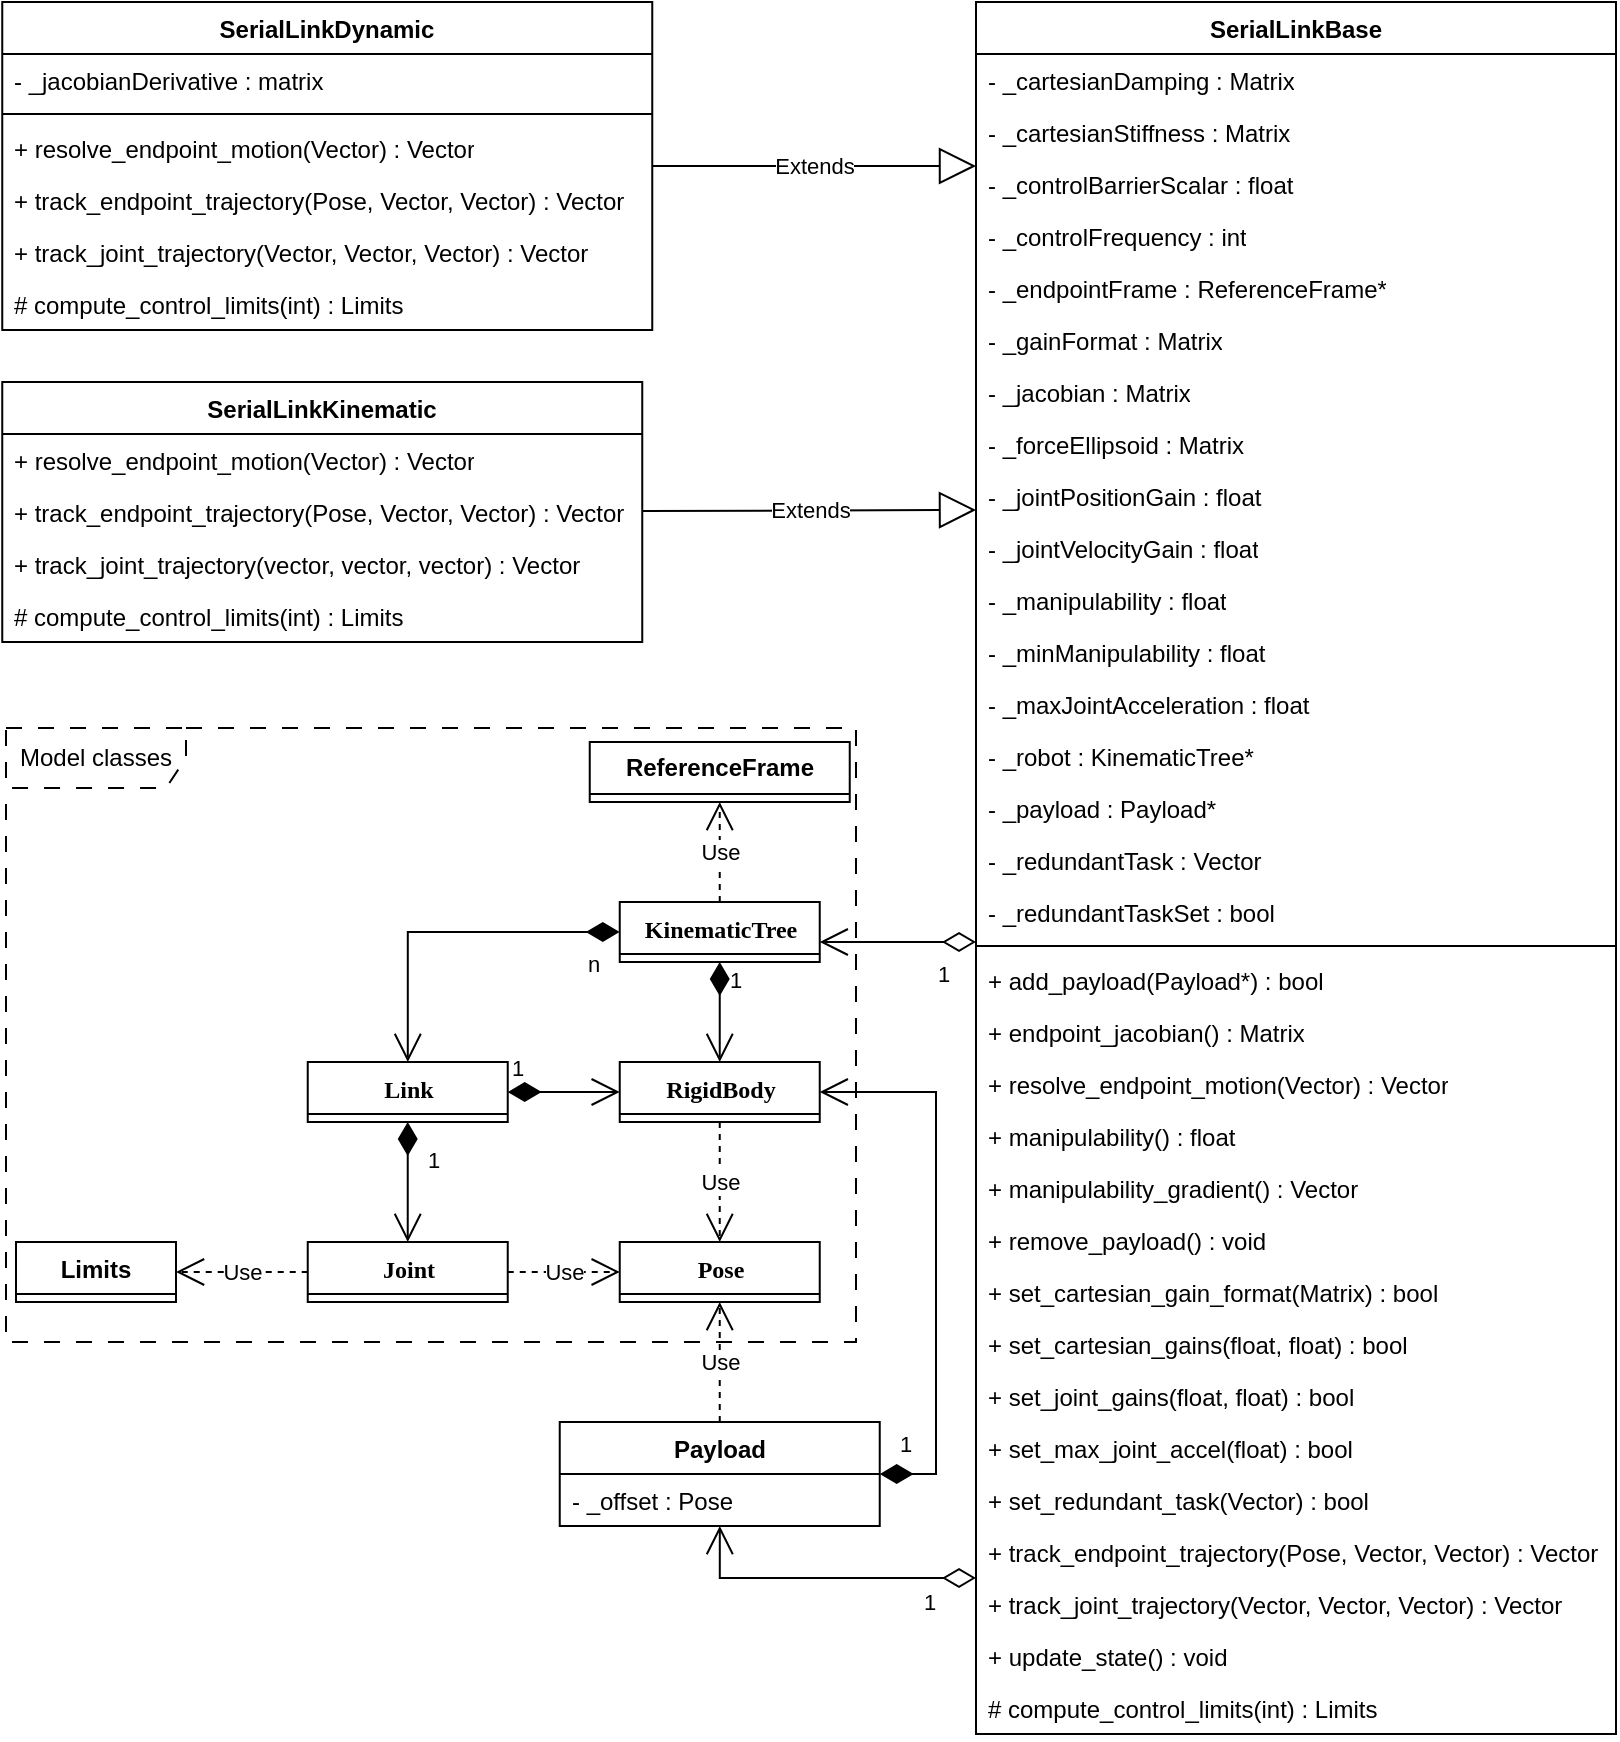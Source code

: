<mxfile version="22.1.11" type="github" pages="2">
  <diagram name="SerialLink" id="9nu-3gzylGP0bQmb4AK7">
    <mxGraphModel dx="1434" dy="758" grid="1" gridSize="10" guides="1" tooltips="1" connect="1" arrows="1" fold="1" page="1" pageScale="1" pageWidth="827" pageHeight="1169" math="0" shadow="0">
      <root>
        <mxCell id="0" />
        <mxCell id="1" parent="0" />
        <mxCell id="nJWqUF-QOH_nmLoCBmrt-1" value="SerialLinkBase" style="swimlane;fontStyle=1;align=center;verticalAlign=top;childLayout=stackLayout;horizontal=1;startSize=26;horizontalStack=0;resizeParent=1;resizeParentMax=0;resizeLast=0;collapsible=1;marginBottom=0;whiteSpace=wrap;html=1;" parent="1" vertex="1">
          <mxGeometry x="500" y="40" width="320" height="866" as="geometry" />
        </mxCell>
        <mxCell id="nJWqUF-QOH_nmLoCBmrt-2" value="- _cartesianDamping : Matrix" style="text;strokeColor=none;fillColor=none;align=left;verticalAlign=top;spacingLeft=4;spacingRight=4;overflow=hidden;rotatable=0;points=[[0,0.5],[1,0.5]];portConstraint=eastwest;whiteSpace=wrap;html=1;" parent="nJWqUF-QOH_nmLoCBmrt-1" vertex="1">
          <mxGeometry y="26" width="320" height="26" as="geometry" />
        </mxCell>
        <mxCell id="nJWqUF-QOH_nmLoCBmrt-3" value="- _cartesianStiffness : Matrix" style="text;strokeColor=none;fillColor=none;align=left;verticalAlign=top;spacingLeft=4;spacingRight=4;overflow=hidden;rotatable=0;points=[[0,0.5],[1,0.5]];portConstraint=eastwest;whiteSpace=wrap;html=1;" parent="nJWqUF-QOH_nmLoCBmrt-1" vertex="1">
          <mxGeometry y="52" width="320" height="26" as="geometry" />
        </mxCell>
        <mxCell id="nJWqUF-QOH_nmLoCBmrt-4" value="- _controlBarrierScalar : float" style="text;strokeColor=none;fillColor=none;align=left;verticalAlign=top;spacingLeft=4;spacingRight=4;overflow=hidden;rotatable=0;points=[[0,0.5],[1,0.5]];portConstraint=eastwest;whiteSpace=wrap;html=1;" parent="nJWqUF-QOH_nmLoCBmrt-1" vertex="1">
          <mxGeometry y="78" width="320" height="26" as="geometry" />
        </mxCell>
        <mxCell id="nJWqUF-QOH_nmLoCBmrt-5" value="- _controlFrequency : int" style="text;strokeColor=none;fillColor=none;align=left;verticalAlign=top;spacingLeft=4;spacingRight=4;overflow=hidden;rotatable=0;points=[[0,0.5],[1,0.5]];portConstraint=eastwest;whiteSpace=wrap;html=1;" parent="nJWqUF-QOH_nmLoCBmrt-1" vertex="1">
          <mxGeometry y="104" width="320" height="26" as="geometry" />
        </mxCell>
        <mxCell id="nJWqUF-QOH_nmLoCBmrt-6" value="- _endpointFrame : ReferenceFrame*" style="text;strokeColor=none;fillColor=none;align=left;verticalAlign=top;spacingLeft=4;spacingRight=4;overflow=hidden;rotatable=0;points=[[0,0.5],[1,0.5]];portConstraint=eastwest;whiteSpace=wrap;html=1;" parent="nJWqUF-QOH_nmLoCBmrt-1" vertex="1">
          <mxGeometry y="130" width="320" height="26" as="geometry" />
        </mxCell>
        <mxCell id="nJWqUF-QOH_nmLoCBmrt-7" value="- _gainFormat : Matrix" style="text;strokeColor=none;fillColor=none;align=left;verticalAlign=top;spacingLeft=4;spacingRight=4;overflow=hidden;rotatable=0;points=[[0,0.5],[1,0.5]];portConstraint=eastwest;whiteSpace=wrap;html=1;" parent="nJWqUF-QOH_nmLoCBmrt-1" vertex="1">
          <mxGeometry y="156" width="320" height="26" as="geometry" />
        </mxCell>
        <mxCell id="nJWqUF-QOH_nmLoCBmrt-8" value="- _jacobian : Matrix" style="text;strokeColor=none;fillColor=none;align=left;verticalAlign=top;spacingLeft=4;spacingRight=4;overflow=hidden;rotatable=0;points=[[0,0.5],[1,0.5]];portConstraint=eastwest;whiteSpace=wrap;html=1;" parent="nJWqUF-QOH_nmLoCBmrt-1" vertex="1">
          <mxGeometry y="182" width="320" height="26" as="geometry" />
        </mxCell>
        <mxCell id="nJWqUF-QOH_nmLoCBmrt-9" value="- _forceEllipsoid : Matrix" style="text;strokeColor=none;fillColor=none;align=left;verticalAlign=top;spacingLeft=4;spacingRight=4;overflow=hidden;rotatable=0;points=[[0,0.5],[1,0.5]];portConstraint=eastwest;whiteSpace=wrap;html=1;" parent="nJWqUF-QOH_nmLoCBmrt-1" vertex="1">
          <mxGeometry y="208" width="320" height="26" as="geometry" />
        </mxCell>
        <mxCell id="nJWqUF-QOH_nmLoCBmrt-10" value="- _jointPositionGain : float" style="text;strokeColor=none;fillColor=none;align=left;verticalAlign=top;spacingLeft=4;spacingRight=4;overflow=hidden;rotatable=0;points=[[0,0.5],[1,0.5]];portConstraint=eastwest;whiteSpace=wrap;html=1;" parent="nJWqUF-QOH_nmLoCBmrt-1" vertex="1">
          <mxGeometry y="234" width="320" height="26" as="geometry" />
        </mxCell>
        <mxCell id="nJWqUF-QOH_nmLoCBmrt-11" value="- _jointVelocityGain : float" style="text;strokeColor=none;fillColor=none;align=left;verticalAlign=top;spacingLeft=4;spacingRight=4;overflow=hidden;rotatable=0;points=[[0,0.5],[1,0.5]];portConstraint=eastwest;whiteSpace=wrap;html=1;" parent="nJWqUF-QOH_nmLoCBmrt-1" vertex="1">
          <mxGeometry y="260" width="320" height="26" as="geometry" />
        </mxCell>
        <mxCell id="nJWqUF-QOH_nmLoCBmrt-12" value="- _manipulability : float" style="text;strokeColor=none;fillColor=none;align=left;verticalAlign=top;spacingLeft=4;spacingRight=4;overflow=hidden;rotatable=0;points=[[0,0.5],[1,0.5]];portConstraint=eastwest;whiteSpace=wrap;html=1;" parent="nJWqUF-QOH_nmLoCBmrt-1" vertex="1">
          <mxGeometry y="286" width="320" height="26" as="geometry" />
        </mxCell>
        <mxCell id="nJWqUF-QOH_nmLoCBmrt-13" value="- _minManipulability : float" style="text;strokeColor=none;fillColor=none;align=left;verticalAlign=top;spacingLeft=4;spacingRight=4;overflow=hidden;rotatable=0;points=[[0,0.5],[1,0.5]];portConstraint=eastwest;whiteSpace=wrap;html=1;" parent="nJWqUF-QOH_nmLoCBmrt-1" vertex="1">
          <mxGeometry y="312" width="320" height="26" as="geometry" />
        </mxCell>
        <mxCell id="nJWqUF-QOH_nmLoCBmrt-14" value="- _maxJointAcceleration : float" style="text;strokeColor=none;fillColor=none;align=left;verticalAlign=top;spacingLeft=4;spacingRight=4;overflow=hidden;rotatable=0;points=[[0,0.5],[1,0.5]];portConstraint=eastwest;whiteSpace=wrap;html=1;" parent="nJWqUF-QOH_nmLoCBmrt-1" vertex="1">
          <mxGeometry y="338" width="320" height="26" as="geometry" />
        </mxCell>
        <mxCell id="nJWqUF-QOH_nmLoCBmrt-15" value="- _robot : KinematicTree*" style="text;strokeColor=none;fillColor=none;align=left;verticalAlign=top;spacingLeft=4;spacingRight=4;overflow=hidden;rotatable=0;points=[[0,0.5],[1,0.5]];portConstraint=eastwest;whiteSpace=wrap;html=1;" parent="nJWqUF-QOH_nmLoCBmrt-1" vertex="1">
          <mxGeometry y="364" width="320" height="26" as="geometry" />
        </mxCell>
        <mxCell id="nJWqUF-QOH_nmLoCBmrt-16" value="- _payload : Payload*" style="text;strokeColor=none;fillColor=none;align=left;verticalAlign=top;spacingLeft=4;spacingRight=4;overflow=hidden;rotatable=0;points=[[0,0.5],[1,0.5]];portConstraint=eastwest;whiteSpace=wrap;html=1;" parent="nJWqUF-QOH_nmLoCBmrt-1" vertex="1">
          <mxGeometry y="390" width="320" height="26" as="geometry" />
        </mxCell>
        <mxCell id="nJWqUF-QOH_nmLoCBmrt-17" value="- _redundantTask : Vector" style="text;strokeColor=none;fillColor=none;align=left;verticalAlign=top;spacingLeft=4;spacingRight=4;overflow=hidden;rotatable=0;points=[[0,0.5],[1,0.5]];portConstraint=eastwest;whiteSpace=wrap;html=1;" parent="nJWqUF-QOH_nmLoCBmrt-1" vertex="1">
          <mxGeometry y="416" width="320" height="26" as="geometry" />
        </mxCell>
        <mxCell id="nJWqUF-QOH_nmLoCBmrt-18" value="- _redundantTaskSet : bool" style="text;strokeColor=none;fillColor=none;align=left;verticalAlign=top;spacingLeft=4;spacingRight=4;overflow=hidden;rotatable=0;points=[[0,0.5],[1,0.5]];portConstraint=eastwest;whiteSpace=wrap;html=1;" parent="nJWqUF-QOH_nmLoCBmrt-1" vertex="1">
          <mxGeometry y="442" width="320" height="26" as="geometry" />
        </mxCell>
        <mxCell id="nJWqUF-QOH_nmLoCBmrt-19" value="" style="line;strokeWidth=1;fillColor=none;align=left;verticalAlign=middle;spacingTop=-1;spacingLeft=3;spacingRight=3;rotatable=0;labelPosition=right;points=[];portConstraint=eastwest;strokeColor=inherit;" parent="nJWqUF-QOH_nmLoCBmrt-1" vertex="1">
          <mxGeometry y="468" width="320" height="8" as="geometry" />
        </mxCell>
        <mxCell id="nJWqUF-QOH_nmLoCBmrt-20" value="+ add_payload(Payload*) : bool" style="text;strokeColor=none;fillColor=none;align=left;verticalAlign=top;spacingLeft=4;spacingRight=4;overflow=hidden;rotatable=0;points=[[0,0.5],[1,0.5]];portConstraint=eastwest;whiteSpace=wrap;html=1;" parent="nJWqUF-QOH_nmLoCBmrt-1" vertex="1">
          <mxGeometry y="476" width="320" height="26" as="geometry" />
        </mxCell>
        <mxCell id="nJWqUF-QOH_nmLoCBmrt-21" value="+ endpoint_jacobian() : Matrix" style="text;strokeColor=none;fillColor=none;align=left;verticalAlign=top;spacingLeft=4;spacingRight=4;overflow=hidden;rotatable=0;points=[[0,0.5],[1,0.5]];portConstraint=eastwest;whiteSpace=wrap;html=1;" parent="nJWqUF-QOH_nmLoCBmrt-1" vertex="1">
          <mxGeometry y="502" width="320" height="26" as="geometry" />
        </mxCell>
        <mxCell id="nJWqUF-QOH_nmLoCBmrt-22" value="+ resolve_endpoint_motion(Vector) : Vector" style="text;strokeColor=none;fillColor=none;align=left;verticalAlign=top;spacingLeft=4;spacingRight=4;overflow=hidden;rotatable=0;points=[[0,0.5],[1,0.5]];portConstraint=eastwest;whiteSpace=wrap;html=1;" parent="nJWqUF-QOH_nmLoCBmrt-1" vertex="1">
          <mxGeometry y="528" width="320" height="26" as="geometry" />
        </mxCell>
        <mxCell id="nJWqUF-QOH_nmLoCBmrt-23" value="+ manipulability() : float" style="text;strokeColor=none;fillColor=none;align=left;verticalAlign=top;spacingLeft=4;spacingRight=4;overflow=hidden;rotatable=0;points=[[0,0.5],[1,0.5]];portConstraint=eastwest;whiteSpace=wrap;html=1;" parent="nJWqUF-QOH_nmLoCBmrt-1" vertex="1">
          <mxGeometry y="554" width="320" height="26" as="geometry" />
        </mxCell>
        <mxCell id="sYuNDqhBGl6y_zqdsXz7-1" value="+ manipulability_gradient() : Vector" style="text;strokeColor=none;fillColor=none;align=left;verticalAlign=top;spacingLeft=4;spacingRight=4;overflow=hidden;rotatable=0;points=[[0,0.5],[1,0.5]];portConstraint=eastwest;whiteSpace=wrap;html=1;" vertex="1" parent="nJWqUF-QOH_nmLoCBmrt-1">
          <mxGeometry y="580" width="320" height="26" as="geometry" />
        </mxCell>
        <mxCell id="nJWqUF-QOH_nmLoCBmrt-24" value="+ remove_payload() : void" style="text;strokeColor=none;fillColor=none;align=left;verticalAlign=top;spacingLeft=4;spacingRight=4;overflow=hidden;rotatable=0;points=[[0,0.5],[1,0.5]];portConstraint=eastwest;whiteSpace=wrap;html=1;" parent="nJWqUF-QOH_nmLoCBmrt-1" vertex="1">
          <mxGeometry y="606" width="320" height="26" as="geometry" />
        </mxCell>
        <mxCell id="nJWqUF-QOH_nmLoCBmrt-25" value="+ set_cartesian_gain_format(Matrix) : bool" style="text;strokeColor=none;fillColor=none;align=left;verticalAlign=top;spacingLeft=4;spacingRight=4;overflow=hidden;rotatable=0;points=[[0,0.5],[1,0.5]];portConstraint=eastwest;whiteSpace=wrap;html=1;" parent="nJWqUF-QOH_nmLoCBmrt-1" vertex="1">
          <mxGeometry y="632" width="320" height="26" as="geometry" />
        </mxCell>
        <mxCell id="nJWqUF-QOH_nmLoCBmrt-26" value="+ set_cartesian_gains(float, float) : bool" style="text;strokeColor=none;fillColor=none;align=left;verticalAlign=top;spacingLeft=4;spacingRight=4;overflow=hidden;rotatable=0;points=[[0,0.5],[1,0.5]];portConstraint=eastwest;whiteSpace=wrap;html=1;" parent="nJWqUF-QOH_nmLoCBmrt-1" vertex="1">
          <mxGeometry y="658" width="320" height="26" as="geometry" />
        </mxCell>
        <mxCell id="nJWqUF-QOH_nmLoCBmrt-27" value="+ set_joint_gains(float, float) : bool" style="text;strokeColor=none;fillColor=none;align=left;verticalAlign=top;spacingLeft=4;spacingRight=4;overflow=hidden;rotatable=0;points=[[0,0.5],[1,0.5]];portConstraint=eastwest;whiteSpace=wrap;html=1;" parent="nJWqUF-QOH_nmLoCBmrt-1" vertex="1">
          <mxGeometry y="684" width="320" height="26" as="geometry" />
        </mxCell>
        <mxCell id="nJWqUF-QOH_nmLoCBmrt-28" value="+ set_max_joint_accel(float) : bool" style="text;strokeColor=none;fillColor=none;align=left;verticalAlign=top;spacingLeft=4;spacingRight=4;overflow=hidden;rotatable=0;points=[[0,0.5],[1,0.5]];portConstraint=eastwest;whiteSpace=wrap;html=1;" parent="nJWqUF-QOH_nmLoCBmrt-1" vertex="1">
          <mxGeometry y="710" width="320" height="26" as="geometry" />
        </mxCell>
        <mxCell id="nJWqUF-QOH_nmLoCBmrt-29" value="+ set_redundant_task(Vector) : bool" style="text;strokeColor=none;fillColor=none;align=left;verticalAlign=top;spacingLeft=4;spacingRight=4;overflow=hidden;rotatable=0;points=[[0,0.5],[1,0.5]];portConstraint=eastwest;whiteSpace=wrap;html=1;" parent="nJWqUF-QOH_nmLoCBmrt-1" vertex="1">
          <mxGeometry y="736" width="320" height="26" as="geometry" />
        </mxCell>
        <mxCell id="nJWqUF-QOH_nmLoCBmrt-30" value="+ track_endpoint_trajectory(Pose, Vector, Vector) : Vector" style="text;strokeColor=none;fillColor=none;align=left;verticalAlign=top;spacingLeft=4;spacingRight=4;overflow=hidden;rotatable=0;points=[[0,0.5],[1,0.5]];portConstraint=eastwest;whiteSpace=wrap;html=1;" parent="nJWqUF-QOH_nmLoCBmrt-1" vertex="1">
          <mxGeometry y="762" width="320" height="26" as="geometry" />
        </mxCell>
        <mxCell id="nJWqUF-QOH_nmLoCBmrt-31" value="+ track_joint_trajectory(Vector, Vector, Vector) : Vector" style="text;strokeColor=none;fillColor=none;align=left;verticalAlign=top;spacingLeft=4;spacingRight=4;overflow=hidden;rotatable=0;points=[[0,0.5],[1,0.5]];portConstraint=eastwest;whiteSpace=wrap;html=1;" parent="nJWqUF-QOH_nmLoCBmrt-1" vertex="1">
          <mxGeometry y="788" width="320" height="26" as="geometry" />
        </mxCell>
        <mxCell id="U127NOGlKpf3GktPWqFY-1" value="+ update_state() : void" style="text;strokeColor=none;fillColor=none;align=left;verticalAlign=top;spacingLeft=4;spacingRight=4;overflow=hidden;rotatable=0;points=[[0,0.5],[1,0.5]];portConstraint=eastwest;whiteSpace=wrap;html=1;" parent="nJWqUF-QOH_nmLoCBmrt-1" vertex="1">
          <mxGeometry y="814" width="320" height="26" as="geometry" />
        </mxCell>
        <mxCell id="nJWqUF-QOH_nmLoCBmrt-32" value="# compute_control_limits(int) : Limits" style="text;strokeColor=none;fillColor=none;align=left;verticalAlign=top;spacingLeft=4;spacingRight=4;overflow=hidden;rotatable=0;points=[[0,0.5],[1,0.5]];portConstraint=eastwest;whiteSpace=wrap;html=1;" parent="nJWqUF-QOH_nmLoCBmrt-1" vertex="1">
          <mxGeometry y="840" width="320" height="26" as="geometry" />
        </mxCell>
        <mxCell id="nJWqUF-QOH_nmLoCBmrt-33" value="SerialLinkKinematic" style="swimlane;fontStyle=1;align=center;verticalAlign=top;childLayout=stackLayout;horizontal=1;startSize=26;horizontalStack=0;resizeParent=1;resizeParentMax=0;resizeLast=0;collapsible=1;marginBottom=0;whiteSpace=wrap;html=1;" parent="1" vertex="1">
          <mxGeometry x="13.13" y="230" width="320" height="130" as="geometry" />
        </mxCell>
        <mxCell id="nJWqUF-QOH_nmLoCBmrt-34" value="+ resolve_endpoint_motion(Vector) : Vector" style="text;strokeColor=none;fillColor=none;align=left;verticalAlign=top;spacingLeft=4;spacingRight=4;overflow=hidden;rotatable=0;points=[[0,0.5],[1,0.5]];portConstraint=eastwest;whiteSpace=wrap;html=1;" parent="nJWqUF-QOH_nmLoCBmrt-33" vertex="1">
          <mxGeometry y="26" width="320" height="26" as="geometry" />
        </mxCell>
        <mxCell id="nJWqUF-QOH_nmLoCBmrt-35" value="+ track_endpoint_trajectory(Pose, Vector, Vector) : Vector" style="text;strokeColor=none;fillColor=none;align=left;verticalAlign=top;spacingLeft=4;spacingRight=4;overflow=hidden;rotatable=0;points=[[0,0.5],[1,0.5]];portConstraint=eastwest;whiteSpace=wrap;html=1;" parent="nJWqUF-QOH_nmLoCBmrt-33" vertex="1">
          <mxGeometry y="52" width="320" height="26" as="geometry" />
        </mxCell>
        <mxCell id="nJWqUF-QOH_nmLoCBmrt-36" value="+ track_joint_trajectory(vector, vector, vector) : Vector" style="text;strokeColor=none;fillColor=none;align=left;verticalAlign=top;spacingLeft=4;spacingRight=4;overflow=hidden;rotatable=0;points=[[0,0.5],[1,0.5]];portConstraint=eastwest;whiteSpace=wrap;html=1;" parent="nJWqUF-QOH_nmLoCBmrt-33" vertex="1">
          <mxGeometry y="78" width="320" height="26" as="geometry" />
        </mxCell>
        <mxCell id="nJWqUF-QOH_nmLoCBmrt-37" value="# compute_control_limits(int) : Limits" style="text;strokeColor=none;fillColor=none;align=left;verticalAlign=top;spacingLeft=4;spacingRight=4;overflow=hidden;rotatable=0;points=[[0,0.5],[1,0.5]];portConstraint=eastwest;whiteSpace=wrap;html=1;" parent="nJWqUF-QOH_nmLoCBmrt-33" vertex="1">
          <mxGeometry y="104" width="320" height="26" as="geometry" />
        </mxCell>
        <mxCell id="nJWqUF-QOH_nmLoCBmrt-38" value="SerialLinkDynamic" style="swimlane;fontStyle=1;align=center;verticalAlign=top;childLayout=stackLayout;horizontal=1;startSize=26;horizontalStack=0;resizeParent=1;resizeParentMax=0;resizeLast=0;collapsible=1;marginBottom=0;whiteSpace=wrap;html=1;" parent="1" vertex="1">
          <mxGeometry x="13.13" y="40" width="325" height="164" as="geometry" />
        </mxCell>
        <mxCell id="nJWqUF-QOH_nmLoCBmrt-39" value="- _jacobianDerivative : matrix" style="text;strokeColor=none;fillColor=none;align=left;verticalAlign=top;spacingLeft=4;spacingRight=4;overflow=hidden;rotatable=0;points=[[0,0.5],[1,0.5]];portConstraint=eastwest;whiteSpace=wrap;html=1;" parent="nJWqUF-QOH_nmLoCBmrt-38" vertex="1">
          <mxGeometry y="26" width="325" height="26" as="geometry" />
        </mxCell>
        <mxCell id="nJWqUF-QOH_nmLoCBmrt-40" value="" style="line;strokeWidth=1;fillColor=none;align=left;verticalAlign=middle;spacingTop=-1;spacingLeft=3;spacingRight=3;rotatable=0;labelPosition=right;points=[];portConstraint=eastwest;strokeColor=inherit;" parent="nJWqUF-QOH_nmLoCBmrt-38" vertex="1">
          <mxGeometry y="52" width="325" height="8" as="geometry" />
        </mxCell>
        <mxCell id="nJWqUF-QOH_nmLoCBmrt-41" value="+ resolve_endpoint_motion(Vector) : Vector" style="text;strokeColor=none;fillColor=none;align=left;verticalAlign=top;spacingLeft=4;spacingRight=4;overflow=hidden;rotatable=0;points=[[0,0.5],[1,0.5]];portConstraint=eastwest;whiteSpace=wrap;html=1;" parent="nJWqUF-QOH_nmLoCBmrt-38" vertex="1">
          <mxGeometry y="60" width="325" height="26" as="geometry" />
        </mxCell>
        <mxCell id="nJWqUF-QOH_nmLoCBmrt-42" value="+ track_endpoint_trajectory(Pose, Vector, Vector) : Vector" style="text;strokeColor=none;fillColor=none;align=left;verticalAlign=top;spacingLeft=4;spacingRight=4;overflow=hidden;rotatable=0;points=[[0,0.5],[1,0.5]];portConstraint=eastwest;whiteSpace=wrap;html=1;" parent="nJWqUF-QOH_nmLoCBmrt-38" vertex="1">
          <mxGeometry y="86" width="325" height="26" as="geometry" />
        </mxCell>
        <mxCell id="nJWqUF-QOH_nmLoCBmrt-43" value="+ track_joint_trajectory(Vector, Vector, Vector) : Vector" style="text;strokeColor=none;fillColor=none;align=left;verticalAlign=top;spacingLeft=4;spacingRight=4;overflow=hidden;rotatable=0;points=[[0,0.5],[1,0.5]];portConstraint=eastwest;whiteSpace=wrap;html=1;" parent="nJWqUF-QOH_nmLoCBmrt-38" vertex="1">
          <mxGeometry y="112" width="325" height="26" as="geometry" />
        </mxCell>
        <mxCell id="nJWqUF-QOH_nmLoCBmrt-44" value="# compute_control_limits(int) : Limits" style="text;strokeColor=none;fillColor=none;align=left;verticalAlign=top;spacingLeft=4;spacingRight=4;overflow=hidden;rotatable=0;points=[[0,0.5],[1,0.5]];portConstraint=eastwest;whiteSpace=wrap;html=1;" parent="nJWqUF-QOH_nmLoCBmrt-38" vertex="1">
          <mxGeometry y="138" width="325" height="26" as="geometry" />
        </mxCell>
        <mxCell id="nJWqUF-QOH_nmLoCBmrt-45" value="Extends" style="endArrow=block;endSize=16;endFill=0;html=1;rounded=0;entryX=0;entryY=0.769;entryDx=0;entryDy=0;entryPerimeter=0;" parent="1" source="nJWqUF-QOH_nmLoCBmrt-33" target="nJWqUF-QOH_nmLoCBmrt-10" edge="1">
          <mxGeometry width="160" relative="1" as="geometry">
            <mxPoint x="360" y="540" as="sourcePoint" />
            <mxPoint x="520" y="540" as="targetPoint" />
          </mxGeometry>
        </mxCell>
        <mxCell id="nJWqUF-QOH_nmLoCBmrt-46" value="Extends" style="endArrow=block;endSize=16;endFill=0;html=1;rounded=0;" parent="1" source="nJWqUF-QOH_nmLoCBmrt-38" edge="1">
          <mxGeometry width="160" relative="1" as="geometry">
            <mxPoint x="347" y="710" as="sourcePoint" />
            <mxPoint x="500" y="122" as="targetPoint" />
          </mxGeometry>
        </mxCell>
        <mxCell id="nJWqUF-QOH_nmLoCBmrt-47" value="Model classes" style="shape=umlFrame;whiteSpace=wrap;html=1;pointerEvents=0;width=90;height=30;dashed=1;dashPattern=8 8;" parent="1" vertex="1">
          <mxGeometry x="15" y="403" width="425" height="307" as="geometry" />
        </mxCell>
        <mxCell id="nJWqUF-QOH_nmLoCBmrt-48" value="RigidBody" style="swimlane;html=1;fontStyle=1;align=center;verticalAlign=top;childLayout=stackLayout;horizontal=1;startSize=26;horizontalStack=0;resizeParent=1;resizeLast=0;collapsible=1;marginBottom=0;swimlaneFillColor=none;rounded=0;shadow=0;comic=0;labelBackgroundColor=none;strokeWidth=1;fillColor=none;fontFamily=Verdana;fontSize=12" parent="1" vertex="1" collapsed="1">
          <mxGeometry x="321.87" y="570" width="100" height="30" as="geometry">
            <mxRectangle x="337.5" y="585" width="166" height="398" as="alternateBounds" />
          </mxGeometry>
        </mxCell>
        <mxCell id="nJWqUF-QOH_nmLoCBmrt-49" value="- _centerOfMass : vector" style="text;html=1;fillColor=none;align=left;verticalAlign=top;spacingLeft=4;spacingRight=4;whiteSpace=wrap;overflow=hidden;rotatable=0;points=[[0,0.5],[1,0.5]];portConstraint=eastwest;" parent="nJWqUF-QOH_nmLoCBmrt-48" vertex="1">
          <mxGeometry y="26" width="166" height="26" as="geometry" />
        </mxCell>
        <mxCell id="nJWqUF-QOH_nmLoCBmrt-50" value="- _inertia : matrix" style="text;html=1;fillColor=none;align=left;verticalAlign=top;spacingLeft=4;spacingRight=4;whiteSpace=wrap;overflow=hidden;rotatable=0;points=[[0,0.5],[1,0.5]];portConstraint=eastwest;" parent="nJWqUF-QOH_nmLoCBmrt-48" vertex="1">
          <mxGeometry y="52" width="166" height="26" as="geometry" />
        </mxCell>
        <mxCell id="nJWqUF-QOH_nmLoCBmrt-51" value="- _inertiaDerivative : matrix" style="text;html=1;fillColor=none;align=left;verticalAlign=top;spacingLeft=4;spacingRight=4;whiteSpace=wrap;overflow=hidden;rotatable=0;points=[[0,0.5],[1,0.5]];portConstraint=eastwest;" parent="nJWqUF-QOH_nmLoCBmrt-48" vertex="1">
          <mxGeometry y="78" width="166" height="26" as="geometry" />
        </mxCell>
        <mxCell id="nJWqUF-QOH_nmLoCBmrt-52" value="- _pose : Pose" style="text;html=1;fillColor=none;align=left;verticalAlign=top;spacingLeft=4;spacingRight=4;whiteSpace=wrap;overflow=hidden;rotatable=0;points=[[0,0.5],[1,0.5]];portConstraint=eastwest;" parent="nJWqUF-QOH_nmLoCBmrt-48" vertex="1">
          <mxGeometry y="104" width="166" height="26" as="geometry" />
        </mxCell>
        <mxCell id="nJWqUF-QOH_nmLoCBmrt-53" value="- _mass : float" style="text;html=1;fillColor=none;align=left;verticalAlign=top;spacingLeft=4;spacingRight=4;whiteSpace=wrap;overflow=hidden;rotatable=0;points=[[0,0.5],[1,0.5]];portConstraint=eastwest;" parent="nJWqUF-QOH_nmLoCBmrt-48" vertex="1">
          <mxGeometry y="130" width="166" height="26" as="geometry" />
        </mxCell>
        <mxCell id="nJWqUF-QOH_nmLoCBmrt-54" value="- _name : string" style="text;html=1;fillColor=none;align=left;verticalAlign=top;spacingLeft=4;spacingRight=4;whiteSpace=wrap;overflow=hidden;rotatable=0;points=[[0,0.5],[1,0.5]];portConstraint=eastwest;" parent="nJWqUF-QOH_nmLoCBmrt-48" vertex="1">
          <mxGeometry y="156" width="166" height="26" as="geometry" />
        </mxCell>
        <mxCell id="nJWqUF-QOH_nmLoCBmrt-55" value="- _twist : vector" style="text;html=1;fillColor=none;align=left;verticalAlign=top;spacingLeft=4;spacingRight=4;whiteSpace=wrap;overflow=hidden;rotatable=0;points=[[0,0.5],[1,0.5]];portConstraint=eastwest;" parent="nJWqUF-QOH_nmLoCBmrt-48" vertex="1">
          <mxGeometry y="182" width="166" height="26" as="geometry" />
        </mxCell>
        <mxCell id="nJWqUF-QOH_nmLoCBmrt-56" value="" style="line;html=1;strokeWidth=1;fillColor=none;align=left;verticalAlign=middle;spacingTop=-1;spacingLeft=3;spacingRight=3;rotatable=0;labelPosition=right;points=[];portConstraint=eastwest;gradientColor=none;" parent="nJWqUF-QOH_nmLoCBmrt-48" vertex="1">
          <mxGeometry y="208" width="166" height="8" as="geometry" />
        </mxCell>
        <mxCell id="nJWqUF-QOH_nmLoCBmrt-57" value="+ com() : vector" style="text;html=1;fillColor=none;align=left;verticalAlign=top;spacingLeft=4;spacingRight=4;whiteSpace=wrap;overflow=hidden;rotatable=0;points=[[0,0.5],[1,0.5]];portConstraint=eastwest;" parent="nJWqUF-QOH_nmLoCBmrt-48" vertex="1">
          <mxGeometry y="216" width="166" height="26" as="geometry" />
        </mxCell>
        <mxCell id="nJWqUF-QOH_nmLoCBmrt-58" value="+ inertia() : matrix" style="text;html=1;fillColor=none;align=left;verticalAlign=top;spacingLeft=4;spacingRight=4;whiteSpace=wrap;overflow=hidden;rotatable=0;points=[[0,0.5],[1,0.5]];portConstraint=eastwest;" parent="nJWqUF-QOH_nmLoCBmrt-48" vertex="1">
          <mxGeometry y="242" width="166" height="26" as="geometry" />
        </mxCell>
        <mxCell id="nJWqUF-QOH_nmLoCBmrt-59" value="+ inertia_derivative() : matrix" style="text;html=1;fillColor=none;align=left;verticalAlign=top;spacingLeft=4;spacingRight=4;whiteSpace=wrap;overflow=hidden;rotatable=0;points=[[0,0.5],[1,0.5]];portConstraint=eastwest;" parent="nJWqUF-QOH_nmLoCBmrt-48" vertex="1">
          <mxGeometry y="268" width="166" height="26" as="geometry" />
        </mxCell>
        <mxCell id="nJWqUF-QOH_nmLoCBmrt-60" value="+ name() : string" style="text;html=1;fillColor=none;align=left;verticalAlign=top;spacingLeft=4;spacingRight=4;whiteSpace=wrap;overflow=hidden;rotatable=0;points=[[0,0.5],[1,0.5]];portConstraint=eastwest;" parent="nJWqUF-QOH_nmLoCBmrt-48" vertex="1">
          <mxGeometry y="294" width="166" height="26" as="geometry" />
        </mxCell>
        <mxCell id="nJWqUF-QOH_nmLoCBmrt-61" value="+ mass() : float" style="text;html=1;fillColor=none;align=left;verticalAlign=top;spacingLeft=4;spacingRight=4;whiteSpace=wrap;overflow=hidden;rotatable=0;points=[[0,0.5],[1,0.5]];portConstraint=eastwest;" parent="nJWqUF-QOH_nmLoCBmrt-48" vertex="1">
          <mxGeometry y="320" width="166" height="26" as="geometry" />
        </mxCell>
        <mxCell id="nJWqUF-QOH_nmLoCBmrt-62" value="+ twist() : vector" style="text;html=1;fillColor=none;align=left;verticalAlign=top;spacingLeft=4;spacingRight=4;whiteSpace=wrap;overflow=hidden;rotatable=0;points=[[0,0.5],[1,0.5]];portConstraint=eastwest;" parent="nJWqUF-QOH_nmLoCBmrt-48" vertex="1">
          <mxGeometry y="346" width="166" height="26" as="geometry" />
        </mxCell>
        <mxCell id="nJWqUF-QOH_nmLoCBmrt-63" value="+ update_state(Pose, vector)" style="text;html=1;fillColor=none;align=left;verticalAlign=top;spacingLeft=4;spacingRight=4;whiteSpace=wrap;overflow=hidden;rotatable=0;points=[[0,0.5],[1,0.5]];portConstraint=eastwest;" parent="nJWqUF-QOH_nmLoCBmrt-48" vertex="1">
          <mxGeometry y="372" width="166" height="26" as="geometry" />
        </mxCell>
        <mxCell id="nJWqUF-QOH_nmLoCBmrt-64" value="Joint" style="swimlane;html=1;fontStyle=1;align=center;verticalAlign=top;childLayout=stackLayout;horizontal=1;startSize=26;horizontalStack=0;resizeParent=1;resizeLast=0;collapsible=1;marginBottom=0;swimlaneFillColor=none;rounded=0;shadow=0;comic=0;labelBackgroundColor=none;strokeWidth=1;fillColor=none;fontFamily=Verdana;fontSize=12" parent="1" vertex="1" collapsed="1">
          <mxGeometry x="165.87" y="660" width="100" height="30" as="geometry">
            <mxRectangle x="555" y="150" width="170" height="559" as="alternateBounds" />
          </mxGeometry>
        </mxCell>
        <mxCell id="nJWqUF-QOH_nmLoCBmrt-65" value="- _axis : vector" style="text;html=1;strokeColor=none;fillColor=none;align=left;verticalAlign=top;spacingLeft=4;spacingRight=4;whiteSpace=wrap;overflow=hidden;rotatable=0;points=[[0,0.5],[1,0.5]];portConstraint=eastwest;" parent="nJWqUF-QOH_nmLoCBmrt-64" vertex="1">
          <mxGeometry y="26" width="170" height="26" as="geometry" />
        </mxCell>
        <mxCell id="nJWqUF-QOH_nmLoCBmrt-66" value="- _damping : float" style="text;html=1;strokeColor=none;fillColor=none;align=left;verticalAlign=top;spacingLeft=4;spacingRight=4;whiteSpace=wrap;overflow=hidden;rotatable=0;points=[[0,0.5],[1,0.5]];portConstraint=eastwest;" parent="nJWqUF-QOH_nmLoCBmrt-64" vertex="1">
          <mxGeometry y="52" width="170" height="26" as="geometry" />
        </mxCell>
        <mxCell id="nJWqUF-QOH_nmLoCBmrt-67" value="&amp;nbsp;-_effortLimit : float" style="text;html=1;strokeColor=none;fillColor=none;align=left;verticalAlign=top;spacingLeft=4;spacingRight=4;whiteSpace=wrap;overflow=hidden;rotatable=0;points=[[0,0.5],[1,0.5]];portConstraint=eastwest;" parent="nJWqUF-QOH_nmLoCBmrt-64" vertex="1">
          <mxGeometry y="78" width="170" height="26" as="geometry" />
        </mxCell>
        <mxCell id="nJWqUF-QOH_nmLoCBmrt-68" value="- _friction : float" style="text;html=1;strokeColor=none;fillColor=none;align=left;verticalAlign=top;spacingLeft=4;spacingRight=4;whiteSpace=wrap;overflow=hidden;rotatable=0;points=[[0,0.5],[1,0.5]];portConstraint=eastwest;" parent="nJWqUF-QOH_nmLoCBmrt-64" vertex="1">
          <mxGeometry y="104" width="170" height="26" as="geometry" />
        </mxCell>
        <mxCell id="nJWqUF-QOH_nmLoCBmrt-69" value="- _isRevolute : bool" style="text;html=1;strokeColor=none;fillColor=none;align=left;verticalAlign=top;spacingLeft=4;spacingRight=4;whiteSpace=wrap;overflow=hidden;rotatable=0;points=[[0,0.5],[1,0.5]];portConstraint=eastwest;" parent="nJWqUF-QOH_nmLoCBmrt-64" vertex="1">
          <mxGeometry y="130" width="170" height="26" as="geometry" />
        </mxCell>
        <mxCell id="nJWqUF-QOH_nmLoCBmrt-70" value="- _isFixed : bool" style="text;html=1;strokeColor=none;fillColor=none;align=left;verticalAlign=top;spacingLeft=4;spacingRight=4;whiteSpace=wrap;overflow=hidden;rotatable=0;points=[[0,0.5],[1,0.5]];portConstraint=eastwest;" parent="nJWqUF-QOH_nmLoCBmrt-64" vertex="1">
          <mxGeometry y="156" width="170" height="26" as="geometry" />
        </mxCell>
        <mxCell id="nJWqUF-QOH_nmLoCBmrt-71" value="- _name : string" style="text;html=1;strokeColor=none;fillColor=none;align=left;verticalAlign=top;spacingLeft=4;spacingRight=4;whiteSpace=wrap;overflow=hidden;rotatable=0;points=[[0,0.5],[1,0.5]];portConstraint=eastwest;" parent="nJWqUF-QOH_nmLoCBmrt-64" vertex="1">
          <mxGeometry y="182" width="170" height="26" as="geometry" />
        </mxCell>
        <mxCell id="nJWqUF-QOH_nmLoCBmrt-72" value="- _origin : Pose" style="text;html=1;strokeColor=none;fillColor=none;align=left;verticalAlign=top;spacingLeft=4;spacingRight=4;whiteSpace=wrap;overflow=hidden;rotatable=0;points=[[0,0.5],[1,0.5]];portConstraint=eastwest;" parent="nJWqUF-QOH_nmLoCBmrt-64" vertex="1">
          <mxGeometry y="208" width="170" height="26" as="geometry" />
        </mxCell>
        <mxCell id="nJWqUF-QOH_nmLoCBmrt-73" value="- _positionLimit : float[2]" style="text;html=1;strokeColor=none;fillColor=none;align=left;verticalAlign=top;spacingLeft=4;spacingRight=4;whiteSpace=wrap;overflow=hidden;rotatable=0;points=[[0,0.5],[1,0.5]];portConstraint=eastwest;" parent="nJWqUF-QOH_nmLoCBmrt-64" vertex="1">
          <mxGeometry y="234" width="170" height="26" as="geometry" />
        </mxCell>
        <mxCell id="nJWqUF-QOH_nmLoCBmrt-74" value="- _speedLimit : float" style="text;html=1;strokeColor=none;fillColor=none;align=left;verticalAlign=top;spacingLeft=4;spacingRight=4;whiteSpace=wrap;overflow=hidden;rotatable=0;points=[[0,0.5],[1,0.5]];portConstraint=eastwest;" parent="nJWqUF-QOH_nmLoCBmrt-64" vertex="1">
          <mxGeometry y="260" width="170" height="26" as="geometry" />
        </mxCell>
        <mxCell id="nJWqUF-QOH_nmLoCBmrt-75" value="- _type : string" style="text;html=1;strokeColor=none;fillColor=none;align=left;verticalAlign=top;spacingLeft=4;spacingRight=4;whiteSpace=wrap;overflow=hidden;rotatable=0;points=[[0,0.5],[1,0.5]];portConstraint=eastwest;" parent="nJWqUF-QOH_nmLoCBmrt-64" vertex="1">
          <mxGeometry y="286" width="170" height="26" as="geometry" />
        </mxCell>
        <mxCell id="nJWqUF-QOH_nmLoCBmrt-76" value="" style="line;html=1;strokeWidth=1;fillColor=none;align=left;verticalAlign=middle;spacingTop=-1;spacingLeft=3;spacingRight=3;rotatable=0;labelPosition=right;points=[];portConstraint=eastwest;" parent="nJWqUF-QOH_nmLoCBmrt-64" vertex="1">
          <mxGeometry y="312" width="170" height="8" as="geometry" />
        </mxCell>
        <mxCell id="nJWqUF-QOH_nmLoCBmrt-77" value="+ axis() : vector" style="text;html=1;strokeColor=none;fillColor=none;align=left;verticalAlign=top;spacingLeft=4;spacingRight=4;whiteSpace=wrap;overflow=hidden;rotatable=0;points=[[0,0.5],[1,0.5]];portConstraint=eastwest;" parent="nJWqUF-QOH_nmLoCBmrt-64" vertex="1">
          <mxGeometry y="320" width="170" height="26" as="geometry" />
        </mxCell>
        <mxCell id="nJWqUF-QOH_nmLoCBmrt-78" value="+ extend_offset(Pose)" style="text;html=1;strokeColor=none;fillColor=none;align=left;verticalAlign=top;spacingLeft=4;spacingRight=4;whiteSpace=wrap;overflow=hidden;rotatable=0;points=[[0,0.5],[1,0.5]];portConstraint=eastwest;" parent="nJWqUF-QOH_nmLoCBmrt-64" vertex="1">
          <mxGeometry y="346" width="170" height="26" as="geometry" />
        </mxCell>
        <mxCell id="nJWqUF-QOH_nmLoCBmrt-79" value="+ is_fixed() : bool" style="text;html=1;strokeColor=none;fillColor=none;align=left;verticalAlign=top;spacingLeft=4;spacingRight=4;whiteSpace=wrap;overflow=hidden;rotatable=0;points=[[0,0.5],[1,0.5]];portConstraint=eastwest;" parent="nJWqUF-QOH_nmLoCBmrt-64" vertex="1">
          <mxGeometry y="372" width="170" height="26" as="geometry" />
        </mxCell>
        <mxCell id="nJWqUF-QOH_nmLoCBmrt-80" value="+ is_prismatic() : bool" style="text;html=1;strokeColor=none;fillColor=none;align=left;verticalAlign=top;spacingLeft=4;spacingRight=4;whiteSpace=wrap;overflow=hidden;rotatable=0;points=[[0,0.5],[1,0.5]];portConstraint=eastwest;" parent="nJWqUF-QOH_nmLoCBmrt-64" vertex="1">
          <mxGeometry y="398" width="170" height="26" as="geometry" />
        </mxCell>
        <mxCell id="nJWqUF-QOH_nmLoCBmrt-81" value="+ is_revolute() : bool" style="text;html=1;strokeColor=none;fillColor=none;align=left;verticalAlign=top;spacingLeft=4;spacingRight=4;whiteSpace=wrap;overflow=hidden;rotatable=0;points=[[0,0.5],[1,0.5]];portConstraint=eastwest;" parent="nJWqUF-QOH_nmLoCBmrt-64" vertex="1">
          <mxGeometry y="424" width="170" height="26" as="geometry" />
        </mxCell>
        <mxCell id="nJWqUF-QOH_nmLoCBmrt-82" value="+ origin() : Pose" style="text;html=1;strokeColor=none;fillColor=none;align=left;verticalAlign=top;spacingLeft=4;spacingRight=4;whiteSpace=wrap;overflow=hidden;rotatable=0;points=[[0,0.5],[1,0.5]];portConstraint=eastwest;" parent="nJWqUF-QOH_nmLoCBmrt-64" vertex="1">
          <mxGeometry y="450" width="170" height="26" as="geometry" />
        </mxCell>
        <mxCell id="nJWqUF-QOH_nmLoCBmrt-83" value="+ position_limits() : Limits" style="text;html=1;strokeColor=none;fillColor=none;align=left;verticalAlign=top;spacingLeft=4;spacingRight=4;whiteSpace=wrap;overflow=hidden;rotatable=0;points=[[0,0.5],[1,0.5]];portConstraint=eastwest;" parent="nJWqUF-QOH_nmLoCBmrt-64" vertex="1">
          <mxGeometry y="476" width="170" height="26" as="geometry" />
        </mxCell>
        <mxCell id="nJWqUF-QOH_nmLoCBmrt-84" value="+ position_offset(float) : Pose" style="text;html=1;strokeColor=none;fillColor=none;align=left;verticalAlign=top;spacingLeft=4;spacingRight=4;whiteSpace=wrap;overflow=hidden;rotatable=0;points=[[0,0.5],[1,0.5]];portConstraint=eastwest;" parent="nJWqUF-QOH_nmLoCBmrt-64" vertex="1">
          <mxGeometry y="502" width="170" height="26" as="geometry" />
        </mxCell>
        <mxCell id="nJWqUF-QOH_nmLoCBmrt-85" value="+ type() : string" style="text;html=1;strokeColor=none;fillColor=none;align=left;verticalAlign=top;spacingLeft=4;spacingRight=4;whiteSpace=wrap;overflow=hidden;rotatable=0;points=[[0,0.5],[1,0.5]];portConstraint=eastwest;" parent="nJWqUF-QOH_nmLoCBmrt-64" vertex="1">
          <mxGeometry y="528" width="170" height="26" as="geometry" />
        </mxCell>
        <mxCell id="nJWqUF-QOH_nmLoCBmrt-86" value="Pose" style="swimlane;html=1;fontStyle=1;align=center;verticalAlign=top;childLayout=stackLayout;horizontal=1;startSize=26;horizontalStack=0;resizeParent=1;resizeLast=0;collapsible=1;marginBottom=0;swimlaneFillColor=none;rounded=0;shadow=0;comic=0;labelBackgroundColor=none;strokeWidth=1;fillColor=none;fontFamily=Verdana;fontSize=12" parent="1" vertex="1" collapsed="1">
          <mxGeometry x="321.87" y="660" width="100" height="30" as="geometry">
            <mxRectangle x="565" y="780" width="160" height="320" as="alternateBounds" />
          </mxGeometry>
        </mxCell>
        <mxCell id="nJWqUF-QOH_nmLoCBmrt-87" value="- _translation : Vector" style="text;html=1;strokeColor=none;fillColor=none;align=left;verticalAlign=top;spacingLeft=4;spacingRight=4;whiteSpace=wrap;overflow=hidden;rotatable=0;points=[[0,0.5],[1,0.5]];portConstraint=eastwest;" parent="nJWqUF-QOH_nmLoCBmrt-86" vertex="1">
          <mxGeometry y="26" width="160" height="26" as="geometry" />
        </mxCell>
        <mxCell id="nJWqUF-QOH_nmLoCBmrt-88" value="- _quaternion : Quaternion" style="text;html=1;strokeColor=none;fillColor=none;align=left;verticalAlign=top;spacingLeft=4;spacingRight=4;whiteSpace=wrap;overflow=hidden;rotatable=0;points=[[0,0.5],[1,0.5]];portConstraint=eastwest;" parent="nJWqUF-QOH_nmLoCBmrt-86" vertex="1">
          <mxGeometry y="52" width="160" height="26" as="geometry" />
        </mxCell>
        <mxCell id="nJWqUF-QOH_nmLoCBmrt-89" value="" style="line;html=1;strokeWidth=1;fillColor=none;align=left;verticalAlign=middle;spacingTop=-1;spacingLeft=3;spacingRight=3;rotatable=0;labelPosition=right;points=[];portConstraint=eastwest;" parent="nJWqUF-QOH_nmLoCBmrt-86" vertex="1">
          <mxGeometry y="78" width="160" height="8" as="geometry" />
        </mxCell>
        <mxCell id="nJWqUF-QOH_nmLoCBmrt-90" value="+ as_matrix() : Matrix" style="text;html=1;strokeColor=none;fillColor=none;align=left;verticalAlign=top;spacingLeft=4;spacingRight=4;whiteSpace=wrap;overflow=hidden;rotatable=0;points=[[0,0.5],[1,0.5]];portConstraint=eastwest;" parent="nJWqUF-QOH_nmLoCBmrt-86" vertex="1">
          <mxGeometry y="86" width="160" height="26" as="geometry" />
        </mxCell>
        <mxCell id="nJWqUF-QOH_nmLoCBmrt-91" value="+ inverse() : Pose" style="text;html=1;strokeColor=none;fillColor=none;align=left;verticalAlign=top;spacingLeft=4;spacingRight=4;whiteSpace=wrap;overflow=hidden;rotatable=0;points=[[0,0.5],[1,0.5]];portConstraint=eastwest;" parent="nJWqUF-QOH_nmLoCBmrt-86" vertex="1">
          <mxGeometry y="112" width="160" height="26" as="geometry" />
        </mxCell>
        <mxCell id="nJWqUF-QOH_nmLoCBmrt-92" value="+ error(Pose) : Pose" style="text;html=1;strokeColor=none;fillColor=none;align=left;verticalAlign=top;spacingLeft=4;spacingRight=4;whiteSpace=wrap;overflow=hidden;rotatable=0;points=[[0,0.5],[1,0.5]];portConstraint=eastwest;" parent="nJWqUF-QOH_nmLoCBmrt-86" vertex="1">
          <mxGeometry y="138" width="160" height="26" as="geometry" />
        </mxCell>
        <mxCell id="nJWqUF-QOH_nmLoCBmrt-93" value="+ quaternion() : Quaternion" style="text;html=1;strokeColor=none;fillColor=none;align=left;verticalAlign=top;spacingLeft=4;spacingRight=4;whiteSpace=wrap;overflow=hidden;rotatable=0;points=[[0,0.5],[1,0.5]];portConstraint=eastwest;" parent="nJWqUF-QOH_nmLoCBmrt-86" vertex="1">
          <mxGeometry y="164" width="160" height="26" as="geometry" />
        </mxCell>
        <mxCell id="nJWqUF-QOH_nmLoCBmrt-94" value="+ rotation() : Matrix" style="text;html=1;strokeColor=none;fillColor=none;align=left;verticalAlign=top;spacingLeft=4;spacingRight=4;whiteSpace=wrap;overflow=hidden;rotatable=0;points=[[0,0.5],[1,0.5]];portConstraint=eastwest;" parent="nJWqUF-QOH_nmLoCBmrt-86" vertex="1">
          <mxGeometry y="190" width="160" height="26" as="geometry" />
        </mxCell>
        <mxCell id="nJWqUF-QOH_nmLoCBmrt-95" value="+ translation() : Vector" style="text;html=1;strokeColor=none;fillColor=none;align=left;verticalAlign=top;spacingLeft=4;spacingRight=4;whiteSpace=wrap;overflow=hidden;rotatable=0;points=[[0,0.5],[1,0.5]];portConstraint=eastwest;" parent="nJWqUF-QOH_nmLoCBmrt-86" vertex="1">
          <mxGeometry y="216" width="160" height="26" as="geometry" />
        </mxCell>
        <mxCell id="nJWqUF-QOH_nmLoCBmrt-96" value="+ operator*(Pose) : Pose" style="text;html=1;strokeColor=none;fillColor=none;align=left;verticalAlign=top;spacingLeft=4;spacingRight=4;whiteSpace=wrap;overflow=hidden;rotatable=0;points=[[0,0.5],[1,0.5]];portConstraint=eastwest;" parent="nJWqUF-QOH_nmLoCBmrt-86" vertex="1">
          <mxGeometry y="242" width="160" height="26" as="geometry" />
        </mxCell>
        <mxCell id="nJWqUF-QOH_nmLoCBmrt-97" value="+ operator*(Vector) : Vector" style="text;html=1;strokeColor=none;fillColor=none;align=left;verticalAlign=top;spacingLeft=4;spacingRight=4;whiteSpace=wrap;overflow=hidden;rotatable=0;points=[[0,0.5],[1,0.5]];portConstraint=eastwest;" parent="nJWqUF-QOH_nmLoCBmrt-86" vertex="1">
          <mxGeometry y="268" width="160" height="26" as="geometry" />
        </mxCell>
        <mxCell id="nJWqUF-QOH_nmLoCBmrt-98" value="+ operator*=(Pose)" style="text;html=1;strokeColor=none;fillColor=none;align=left;verticalAlign=top;spacingLeft=4;spacingRight=4;whiteSpace=wrap;overflow=hidden;rotatable=0;points=[[0,0.5],[1,0.5]];portConstraint=eastwest;" parent="nJWqUF-QOH_nmLoCBmrt-86" vertex="1">
          <mxGeometry y="294" width="160" height="26" as="geometry" />
        </mxCell>
        <mxCell id="nJWqUF-QOH_nmLoCBmrt-99" value="KinematicTree" style="swimlane;html=1;fontStyle=1;align=center;verticalAlign=top;childLayout=stackLayout;horizontal=1;startSize=26;horizontalStack=0;resizeParent=1;resizeLast=0;collapsible=1;marginBottom=0;swimlaneFillColor=none;rounded=0;shadow=0;comic=0;labelBackgroundColor=none;strokeWidth=1;fillColor=none;fontFamily=Verdana;fontSize=12;fontColor=default;strokeColor=default;" parent="1" vertex="1" collapsed="1">
          <mxGeometry x="321.87" y="490" width="100" height="30" as="geometry">
            <mxRectangle y="152" width="280" height="866" as="alternateBounds" />
          </mxGeometry>
        </mxCell>
        <mxCell id="nJWqUF-QOH_nmLoCBmrt-100" value="- _base : RigidBody" style="text;html=1;strokeColor=none;fillColor=none;align=left;verticalAlign=top;spacingLeft=4;spacingRight=4;whiteSpace=wrap;overflow=hidden;rotatable=0;points=[[0,0.5],[1,0.5]];portConstraint=eastwest;labelBackgroundColor=none;" parent="nJWqUF-QOH_nmLoCBmrt-99" vertex="1">
          <mxGeometry y="26" width="280" height="26" as="geometry" />
        </mxCell>
        <mxCell id="nJWqUF-QOH_nmLoCBmrt-101" value="- _baseInertiaMatrix : matrix" style="text;html=1;strokeColor=none;fillColor=none;align=left;verticalAlign=top;spacingLeft=4;spacingRight=4;whiteSpace=wrap;overflow=hidden;rotatable=0;points=[[0,0.5],[1,0.5]];portConstraint=eastwest;labelBackgroundColor=none;" parent="nJWqUF-QOH_nmLoCBmrt-99" vertex="1">
          <mxGeometry y="52" width="280" height="26" as="geometry" />
        </mxCell>
        <mxCell id="nJWqUF-QOH_nmLoCBmrt-102" value="- _baseInertiaDerivative : matrix" style="text;html=1;strokeColor=none;fillColor=none;align=left;verticalAlign=top;spacingLeft=4;spacingRight=4;whiteSpace=wrap;overflow=hidden;rotatable=0;points=[[0,0.5],[1,0.5]];portConstraint=eastwest;labelBackgroundColor=none;" parent="nJWqUF-QOH_nmLoCBmrt-99" vertex="1">
          <mxGeometry y="78" width="280" height="26" as="geometry" />
        </mxCell>
        <mxCell id="nJWqUF-QOH_nmLoCBmrt-103" value="- _gravityVector : vector" style="text;html=1;strokeColor=none;fillColor=none;align=left;verticalAlign=top;spacingLeft=4;spacingRight=4;whiteSpace=wrap;overflow=hidden;rotatable=0;points=[[0,0.5],[1,0.5]];portConstraint=eastwest;labelBackgroundColor=none;" parent="nJWqUF-QOH_nmLoCBmrt-99" vertex="1">
          <mxGeometry y="104" width="280" height="26" as="geometry" />
        </mxCell>
        <mxCell id="nJWqUF-QOH_nmLoCBmrt-104" value="- _jointCoriolisMatrix : matrix" style="text;html=1;strokeColor=none;fillColor=none;align=left;verticalAlign=top;spacingLeft=4;spacingRight=4;whiteSpace=wrap;overflow=hidden;rotatable=0;points=[[0,0.5],[1,0.5]];portConstraint=eastwest;labelBackgroundColor=none;" parent="nJWqUF-QOH_nmLoCBmrt-99" vertex="1">
          <mxGeometry y="130" width="280" height="26" as="geometry" />
        </mxCell>
        <mxCell id="nJWqUF-QOH_nmLoCBmrt-105" value="- _jointDampingTorque : vector" style="text;html=1;strokeColor=none;fillColor=none;align=left;verticalAlign=top;spacingLeft=4;spacingRight=4;whiteSpace=wrap;overflow=hidden;rotatable=0;points=[[0,0.5],[1,0.5]];portConstraint=eastwest;labelBackgroundColor=none;" parent="nJWqUF-QOH_nmLoCBmrt-99" vertex="1">
          <mxGeometry y="156" width="280" height="26" as="geometry" />
        </mxCell>
        <mxCell id="nJWqUF-QOH_nmLoCBmrt-106" value="- _jointGravityTorque : Vector" style="text;html=1;strokeColor=none;fillColor=none;align=left;verticalAlign=top;spacingLeft=4;spacingRight=4;whiteSpace=wrap;overflow=hidden;rotatable=0;points=[[0,0.5],[1,0.5]];portConstraint=eastwest;labelBackgroundColor=none;" parent="nJWqUF-QOH_nmLoCBmrt-99" vertex="1">
          <mxGeometry y="182" width="280" height="26" as="geometry" />
        </mxCell>
        <mxCell id="nJWqUF-QOH_nmLoCBmrt-107" value="- _jointInertiaMatrix : matrix" style="text;html=1;fillColor=none;align=left;verticalAlign=top;spacingLeft=4;spacingRight=4;whiteSpace=wrap;overflow=hidden;rotatable=0;points=[[0,0.5],[1,0.5]];portConstraint=eastwest;labelBackgroundColor=none;strokeColor=none;" parent="nJWqUF-QOH_nmLoCBmrt-99" vertex="1">
          <mxGeometry y="208" width="280" height="26" as="geometry" />
        </mxCell>
        <mxCell id="nJWqUF-QOH_nmLoCBmrt-108" value="- _jointPosition : vector" style="text;html=1;strokeColor=none;fillColor=none;align=left;verticalAlign=top;spacingLeft=4;spacingRight=4;whiteSpace=wrap;overflow=hidden;rotatable=0;points=[[0,0.5],[1,0.5]];portConstraint=eastwest;fontColor=default;labelBackgroundColor=none;" parent="nJWqUF-QOH_nmLoCBmrt-99" vertex="1">
          <mxGeometry y="234" width="280" height="26" as="geometry" />
        </mxCell>
        <mxCell id="nJWqUF-QOH_nmLoCBmrt-109" value="- _jointVelocity : Vector" style="text;html=1;strokeColor=none;fillColor=none;align=left;verticalAlign=top;spacingLeft=4;spacingRight=4;whiteSpace=wrap;overflow=hidden;rotatable=0;points=[[0,0.5],[1,0.5]];portConstraint=eastwest;labelBackgroundColor=none;" parent="nJWqUF-QOH_nmLoCBmrt-99" vertex="1">
          <mxGeometry y="260" width="280" height="26" as="geometry" />
        </mxCell>
        <mxCell id="nJWqUF-QOH_nmLoCBmrt-110" value="- _fullLinkList : vector&amp;lt;Link&amp;gt;" style="text;html=1;strokeColor=none;fillColor=none;align=left;verticalAlign=top;spacingLeft=4;spacingRight=4;whiteSpace=wrap;overflow=hidden;rotatable=0;points=[[0,0.5],[1,0.5]];portConstraint=eastwest;labelBackgroundColor=none;" parent="nJWqUF-QOH_nmLoCBmrt-99" vertex="1">
          <mxGeometry y="286" width="280" height="26" as="geometry" />
        </mxCell>
        <mxCell id="nJWqUF-QOH_nmLoCBmrt-111" value="- _link : vector&amp;lt;Link*&amp;gt;" style="text;html=1;strokeColor=none;fillColor=none;align=left;verticalAlign=top;spacingLeft=4;spacingRight=4;whiteSpace=wrap;overflow=hidden;rotatable=0;points=[[0,0.5],[1,0.5]];portConstraint=eastwest;labelBackgroundColor=none;" parent="nJWqUF-QOH_nmLoCBmrt-99" vertex="1">
          <mxGeometry y="312" width="280" height="26" as="geometry" />
        </mxCell>
        <mxCell id="nJWqUF-QOH_nmLoCBmrt-112" value="- _name : string" style="text;html=1;strokeColor=none;fillColor=none;align=left;verticalAlign=top;spacingLeft=4;spacingRight=4;whiteSpace=wrap;overflow=hidden;rotatable=0;points=[[0,0.5],[1,0.5]];portConstraint=eastwest;labelBackgroundColor=none;" parent="nJWqUF-QOH_nmLoCBmrt-99" vertex="1">
          <mxGeometry y="338" width="280" height="26" as="geometry" />
        </mxCell>
        <mxCell id="nJWqUF-QOH_nmLoCBmrt-113" value="- _numJoints :&amp;nbsp; int" style="text;html=1;strokeColor=none;fillColor=none;align=left;verticalAlign=top;spacingLeft=4;spacingRight=4;whiteSpace=wrap;overflow=hidden;rotatable=0;points=[[0,0.5],[1,0.5]];portConstraint=eastwest;labelBackgroundColor=none;" parent="nJWqUF-QOH_nmLoCBmrt-99" vertex="1">
          <mxGeometry y="364" width="280" height="26" as="geometry" />
        </mxCell>
        <mxCell id="nJWqUF-QOH_nmLoCBmrt-114" value="- _frameList : map(string,ReferenceFrame)" style="text;html=1;strokeColor=none;fillColor=none;align=left;verticalAlign=top;spacingLeft=4;spacingRight=4;whiteSpace=wrap;overflow=hidden;rotatable=0;points=[[0,0.5],[1,0.5]];portConstraint=eastwest;labelBackgroundColor=none;" parent="nJWqUF-QOH_nmLoCBmrt-99" vertex="1">
          <mxGeometry y="390" width="280" height="26" as="geometry" />
        </mxCell>
        <mxCell id="nJWqUF-QOH_nmLoCBmrt-115" value="" style="line;html=1;strokeWidth=1;fillColor=default;align=left;verticalAlign=middle;spacingTop=-1;spacingLeft=3;spacingRight=3;rotatable=0;labelPosition=right;points=[];portConstraint=eastwest;" parent="nJWqUF-QOH_nmLoCBmrt-99" vertex="1">
          <mxGeometry y="416" width="280" height="8" as="geometry" />
        </mxCell>
        <mxCell id="nJWqUF-QOH_nmLoCBmrt-116" value="+ base_inertia_matrix() : matrix" style="text;html=1;fillColor=none;align=left;verticalAlign=top;spacingLeft=4;spacingRight=4;whiteSpace=wrap;overflow=hidden;rotatable=0;points=[[0,0.5],[1,0.5]];portConstraint=eastwest;labelBackgroundColor=none;" parent="nJWqUF-QOH_nmLoCBmrt-99" vertex="1">
          <mxGeometry y="424" width="280" height="26" as="geometry" />
        </mxCell>
        <mxCell id="nJWqUF-QOH_nmLoCBmrt-117" value="+ base_inertia_derivative() : matrix" style="text;html=1;fillColor=none;align=left;verticalAlign=top;spacingLeft=4;spacingRight=4;whiteSpace=wrap;overflow=hidden;rotatable=0;points=[[0,0.5],[1,0.5]];portConstraint=eastwest;labelBackgroundColor=none;" parent="nJWqUF-QOH_nmLoCBmrt-99" vertex="1">
          <mxGeometry y="450" width="280" height="26" as="geometry" />
        </mxCell>
        <mxCell id="nJWqUF-QOH_nmLoCBmrt-118" value="+ base_pose() : Pose" style="text;html=1;fillColor=none;align=left;verticalAlign=top;spacingLeft=4;spacingRight=4;whiteSpace=wrap;overflow=hidden;rotatable=0;points=[[0,0.5],[1,0.5]];portConstraint=eastwest;labelBackgroundColor=none;" parent="nJWqUF-QOH_nmLoCBmrt-99" vertex="1">
          <mxGeometry y="476" width="280" height="26" as="geometry" />
        </mxCell>
        <mxCell id="nJWqUF-QOH_nmLoCBmrt-119" value="+ base_twist() : vector" style="text;html=1;fillColor=none;align=left;verticalAlign=top;spacingLeft=4;spacingRight=4;whiteSpace=wrap;overflow=hidden;rotatable=0;points=[[0,0.5],[1,0.5]];portConstraint=eastwest;labelBackgroundColor=none;" parent="nJWqUF-QOH_nmLoCBmrt-99" vertex="1">
          <mxGeometry y="502" width="280" height="26" as="geometry" />
        </mxCell>
        <mxCell id="nJWqUF-QOH_nmLoCBmrt-120" value="+ frame_pose(string) : Pose" style="text;html=1;fillColor=none;align=left;verticalAlign=top;spacingLeft=4;spacingRight=4;whiteSpace=wrap;overflow=hidden;rotatable=0;points=[[0,0.5],[1,0.5]];portConstraint=eastwest;labelBackgroundColor=none;" parent="nJWqUF-QOH_nmLoCBmrt-99" vertex="1">
          <mxGeometry y="528" width="280" height="26" as="geometry" />
        </mxCell>
        <mxCell id="nJWqUF-QOH_nmLoCBmrt-121" value="+ jacobian(string) : Matrix" style="text;html=1;strokeColor=none;fillColor=none;align=left;verticalAlign=top;spacingLeft=4;spacingRight=4;whiteSpace=wrap;overflow=hidden;rotatable=0;points=[[0,0.5],[1,0.5]];portConstraint=eastwest;labelBackgroundColor=none;" parent="nJWqUF-QOH_nmLoCBmrt-99" vertex="1">
          <mxGeometry y="554" width="280" height="26" as="geometry" />
        </mxCell>
        <mxCell id="nJWqUF-QOH_nmLoCBmrt-122" value="+ joint_coriolis_matrix() : Matrix" style="text;html=1;strokeColor=none;fillColor=none;align=left;verticalAlign=top;spacingLeft=4;spacingRight=4;whiteSpace=wrap;overflow=hidden;rotatable=0;points=[[0,0.5],[1,0.5]];portConstraint=eastwest;labelBackgroundColor=none;" parent="nJWqUF-QOH_nmLoCBmrt-99" vertex="1">
          <mxGeometry y="580" width="280" height="26" as="geometry" />
        </mxCell>
        <mxCell id="nJWqUF-QOH_nmLoCBmrt-123" value="+ joint_gravity_torque() : Vector" style="text;html=1;strokeColor=none;fillColor=none;align=left;verticalAlign=top;spacingLeft=4;spacingRight=4;whiteSpace=wrap;overflow=hidden;rotatable=0;points=[[0,0.5],[1,0.5]];portConstraint=eastwest;" parent="nJWqUF-QOH_nmLoCBmrt-99" vertex="1">
          <mxGeometry y="606" width="280" height="26" as="geometry" />
        </mxCell>
        <mxCell id="nJWqUF-QOH_nmLoCBmrt-124" value="+ joint_inertia_matrix() : Matrix" style="text;html=1;strokeColor=none;fillColor=none;align=left;verticalAlign=top;spacingLeft=4;spacingRight=4;whiteSpace=wrap;overflow=hidden;rotatable=0;points=[[0,0.5],[1,0.5]];portConstraint=eastwest;labelBackgroundColor=none;" parent="nJWqUF-QOH_nmLoCBmrt-99" vertex="1">
          <mxGeometry y="632" width="280" height="26" as="geometry" />
        </mxCell>
        <mxCell id="nJWqUF-QOH_nmLoCBmrt-125" value="+ joint_velocities() : Vector" style="text;html=1;strokeColor=none;fillColor=none;align=left;verticalAlign=top;spacingLeft=4;spacingRight=4;whiteSpace=wrap;overflow=hidden;rotatable=0;points=[[0,0.5],[1,0.5]];portConstraint=eastwest;labelBackgroundColor=none;" parent="nJWqUF-QOH_nmLoCBmrt-99" vertex="1">
          <mxGeometry y="658" width="280" height="26" as="geometry" />
        </mxCell>
        <mxCell id="nJWqUF-QOH_nmLoCBmrt-126" value="+ number_of_joints() : int" style="text;html=1;strokeColor=none;fillColor=none;align=left;verticalAlign=top;spacingLeft=4;spacingRight=4;whiteSpace=wrap;overflow=hidden;rotatable=0;points=[[0,0.5],[1,0.5]];portConstraint=eastwest;labelBackgroundColor=none;" parent="nJWqUF-QOH_nmLoCBmrt-99" vertex="1">
          <mxGeometry y="684" width="280" height="26" as="geometry" />
        </mxCell>
        <mxCell id="nJWqUF-QOH_nmLoCBmrt-127" value="+ partial_derivative(matrix) : matrix" style="text;html=1;strokeColor=none;fillColor=none;align=left;verticalAlign=top;spacingLeft=4;spacingRight=4;whiteSpace=wrap;overflow=hidden;rotatable=0;points=[[0,0.5],[1,0.5]];portConstraint=eastwest;labelBackgroundColor=none;" parent="nJWqUF-QOH_nmLoCBmrt-99" vertex="1">
          <mxGeometry y="710" width="280" height="26" as="geometry" />
        </mxCell>
        <mxCell id="nJWqUF-QOH_nmLoCBmrt-128" value="+ time_derivative(matrix) : matrix" style="text;html=1;strokeColor=none;fillColor=none;align=left;verticalAlign=top;spacingLeft=4;spacingRight=4;whiteSpace=wrap;overflow=hidden;rotatable=0;points=[[0,0.5],[1,0.5]];portConstraint=eastwest;labelBackgroundColor=none;" parent="nJWqUF-QOH_nmLoCBmrt-99" vertex="1">
          <mxGeometry y="736" width="280" height="26" as="geometry" />
        </mxCell>
        <mxCell id="nJWqUF-QOH_nmLoCBmrt-129" value="+ update_state(vector , vector) : bool" style="text;html=1;strokeColor=none;fillColor=none;align=left;verticalAlign=top;spacingLeft=4;spacingRight=4;whiteSpace=wrap;overflow=hidden;rotatable=0;points=[[0,0.5],[1,0.5]];portConstraint=eastwest;labelBackgroundColor=none;" parent="nJWqUF-QOH_nmLoCBmrt-99" vertex="1">
          <mxGeometry y="762" width="280" height="26" as="geometry" />
        </mxCell>
        <mxCell id="nJWqUF-QOH_nmLoCBmrt-130" value="+ update_state(vector, vector, Pose, vector) : bool" style="text;html=1;strokeColor=none;fillColor=none;align=left;verticalAlign=top;spacingLeft=4;spacingRight=4;whiteSpace=wrap;overflow=hidden;rotatable=0;points=[[0,0.5],[1,0.5]];portConstraint=eastwest;labelBackgroundColor=none;" parent="nJWqUF-QOH_nmLoCBmrt-99" vertex="1">
          <mxGeometry y="788" width="280" height="26" as="geometry" />
        </mxCell>
        <mxCell id="nJWqUF-QOH_nmLoCBmrt-131" value="- char_to_vector(char*) : vector" style="text;html=1;strokeColor=none;fillColor=none;align=left;verticalAlign=top;spacingLeft=4;spacingRight=4;whiteSpace=wrap;overflow=hidden;rotatable=0;points=[[0,0.5],[1,0.5]];portConstraint=eastwest;labelBackgroundColor=none;" parent="nJWqUF-QOH_nmLoCBmrt-99" vertex="1">
          <mxGeometry y="814" width="280" height="26" as="geometry" />
        </mxCell>
        <mxCell id="nJWqUF-QOH_nmLoCBmrt-132" value="- jacobian(Link*,&amp;nbsp; vector , int) : matrix" style="text;html=1;strokeColor=none;fillColor=none;align=left;verticalAlign=top;spacingLeft=4;spacingRight=4;whiteSpace=wrap;overflow=hidden;rotatable=0;points=[[0,0.5],[1,0.5]];portConstraint=eastwest;labelBackgroundColor=none;" parent="nJWqUF-QOH_nmLoCBmrt-99" vertex="1">
          <mxGeometry y="840" width="280" height="26" as="geometry" />
        </mxCell>
        <mxCell id="nJWqUF-QOH_nmLoCBmrt-133" value="Link" style="swimlane;html=1;fontStyle=1;align=center;verticalAlign=top;childLayout=stackLayout;horizontal=1;startSize=26;horizontalStack=0;resizeParent=1;resizeLast=0;collapsible=1;marginBottom=0;swimlaneFillColor=none;rounded=0;shadow=0;comic=0;labelBackgroundColor=none;strokeWidth=1;fillColor=default;fontFamily=Verdana;fontSize=12;fontColor=default;gradientColor=none;" parent="1" vertex="1" collapsed="1">
          <mxGeometry x="165.87" y="570" width="100" height="30" as="geometry">
            <mxRectangle x="335.5" y="150" width="170" height="380" as="alternateBounds" />
          </mxGeometry>
        </mxCell>
        <mxCell id="nJWqUF-QOH_nmLoCBmrt-134" value="- _childLinks : vector&amp;lt;Link*&amp;gt;" style="text;html=1;strokeColor=none;fillColor=none;align=left;verticalAlign=top;spacingLeft=4;spacingRight=4;whiteSpace=wrap;overflow=hidden;rotatable=0;points=[[0,0.5],[1,0.5]];portConstraint=eastwest;fontColor=default;" parent="nJWqUF-QOH_nmLoCBmrt-133" vertex="1">
          <mxGeometry y="26" width="170" height="26" as="geometry" />
        </mxCell>
        <mxCell id="nJWqUF-QOH_nmLoCBmrt-135" value="- _joint : Joint" style="text;html=1;strokeColor=none;fillColor=none;align=left;verticalAlign=top;spacingLeft=4;spacingRight=4;whiteSpace=wrap;overflow=hidden;rotatable=0;points=[[0,0.5],[1,0.5]];portConstraint=eastwest;fontColor=default;" parent="nJWqUF-QOH_nmLoCBmrt-133" vertex="1">
          <mxGeometry y="52" width="170" height="26" as="geometry" />
        </mxCell>
        <mxCell id="nJWqUF-QOH_nmLoCBmrt-136" value="- _jointAxis : Vector" style="text;html=1;strokeColor=none;fillColor=none;align=left;verticalAlign=top;spacingLeft=4;spacingRight=4;whiteSpace=wrap;overflow=hidden;rotatable=0;points=[[0,0.5],[1,0.5]];portConstraint=eastwest;fontColor=default;" parent="nJWqUF-QOH_nmLoCBmrt-133" vertex="1">
          <mxGeometry y="78" width="170" height="26" as="geometry" />
        </mxCell>
        <mxCell id="nJWqUF-QOH_nmLoCBmrt-137" value="- _number : int" style="text;html=1;strokeColor=none;fillColor=none;align=left;verticalAlign=top;spacingLeft=4;spacingRight=4;whiteSpace=wrap;overflow=hidden;rotatable=0;points=[[0,0.5],[1,0.5]];portConstraint=eastwest;fontColor=default;" parent="nJWqUF-QOH_nmLoCBmrt-133" vertex="1">
          <mxGeometry y="104" width="170" height="26" as="geometry" />
        </mxCell>
        <mxCell id="nJWqUF-QOH_nmLoCBmrt-138" value="- _parentLink : Link*" style="text;html=1;strokeColor=none;fillColor=none;align=left;verticalAlign=top;spacingLeft=4;spacingRight=4;whiteSpace=wrap;overflow=hidden;rotatable=0;points=[[0,0.5],[1,0.5]];portConstraint=eastwest;fontColor=default;" parent="nJWqUF-QOH_nmLoCBmrt-133" vertex="1">
          <mxGeometry y="130" width="170" height="26" as="geometry" />
        </mxCell>
        <mxCell id="nJWqUF-QOH_nmLoCBmrt-139" value="" style="line;html=1;strokeWidth=1;fillColor=none;align=left;verticalAlign=middle;spacingTop=-1;spacingLeft=3;spacingRight=3;rotatable=0;labelPosition=right;points=[];portConstraint=eastwest;" parent="nJWqUF-QOH_nmLoCBmrt-133" vertex="1">
          <mxGeometry y="156" width="170" height="8" as="geometry" />
        </mxCell>
        <mxCell id="nJWqUF-QOH_nmLoCBmrt-140" value="+ child_links() : vector&amp;lt;Link*&amp;gt;" style="text;html=1;strokeColor=none;fillColor=none;align=left;verticalAlign=top;spacingLeft=4;spacingRight=4;whiteSpace=wrap;overflow=hidden;rotatable=0;points=[[0,0.5],[1,0.5]];portConstraint=eastwest;fontColor=default;" parent="nJWqUF-QOH_nmLoCBmrt-133" vertex="1">
          <mxGeometry y="164" width="170" height="26" as="geometry" />
        </mxCell>
        <mxCell id="nJWqUF-QOH_nmLoCBmrt-141" value="+ clear_parent_link() : void" style="text;html=1;strokeColor=none;fillColor=none;align=left;verticalAlign=top;spacingLeft=4;spacingRight=4;whiteSpace=wrap;overflow=hidden;rotatable=0;points=[[0,0.5],[1,0.5]];portConstraint=eastwest;fontColor=default;" parent="nJWqUF-QOH_nmLoCBmrt-133" vertex="1">
          <mxGeometry y="190" width="170" height="26" as="geometry" />
        </mxCell>
        <mxCell id="nJWqUF-QOH_nmLoCBmrt-142" value="+ joint() : Joint" style="text;html=1;strokeColor=none;fillColor=none;align=left;verticalAlign=top;spacingLeft=4;spacingRight=4;whiteSpace=wrap;overflow=hidden;rotatable=0;points=[[0,0.5],[1,0.5]];portConstraint=eastwest;fontColor=default;" parent="nJWqUF-QOH_nmLoCBmrt-133" vertex="1">
          <mxGeometry y="216" width="170" height="26" as="geometry" />
        </mxCell>
        <mxCell id="nJWqUF-QOH_nmLoCBmrt-143" value="+ joint_axis() : Vector" style="text;html=1;strokeColor=none;fillColor=none;align=left;verticalAlign=top;spacingLeft=4;spacingRight=4;whiteSpace=wrap;overflow=hidden;rotatable=0;points=[[0,0.5],[1,0.5]];portConstraint=eastwest;fontColor=default;" parent="nJWqUF-QOH_nmLoCBmrt-133" vertex="1">
          <mxGeometry y="242" width="170" height="26" as="geometry" />
        </mxCell>
        <mxCell id="nJWqUF-QOH_nmLoCBmrt-144" value="+ parent_link() : Link*" style="text;html=1;strokeColor=none;fillColor=none;align=left;verticalAlign=top;spacingLeft=4;spacingRight=4;whiteSpace=wrap;overflow=hidden;rotatable=0;points=[[0,0.5],[1,0.5]];portConstraint=eastwest;fontColor=default;" parent="nJWqUF-QOH_nmLoCBmrt-133" vertex="1">
          <mxGeometry y="268" width="170" height="26" as="geometry" />
        </mxCell>
        <mxCell id="nJWqUF-QOH_nmLoCBmrt-145" value="+ merge(Link) : void" style="text;html=1;strokeColor=none;fillColor=none;align=left;verticalAlign=top;spacingLeft=4;spacingRight=4;whiteSpace=wrap;overflow=hidden;rotatable=0;points=[[0,0.5],[1,0.5]];portConstraint=eastwest;fontColor=default;" parent="nJWqUF-QOH_nmLoCBmrt-133" vertex="1">
          <mxGeometry y="294" width="170" height="26" as="geometry" />
        </mxCell>
        <mxCell id="nJWqUF-QOH_nmLoCBmrt-146" value="+ number() : int" style="text;html=1;strokeColor=none;fillColor=none;align=left;verticalAlign=top;spacingLeft=4;spacingRight=4;whiteSpace=wrap;overflow=hidden;rotatable=0;points=[[0,0.5],[1,0.5]];portConstraint=eastwest;fontColor=default;" parent="nJWqUF-QOH_nmLoCBmrt-133" vertex="1">
          <mxGeometry y="320" width="170" height="26" as="geometry" />
        </mxCell>
        <mxCell id="nJWqUF-QOH_nmLoCBmrt-147" value="+ set_number(int) : void" style="text;html=1;strokeColor=none;fillColor=none;align=left;verticalAlign=top;spacingLeft=4;spacingRight=4;whiteSpace=wrap;overflow=hidden;rotatable=0;points=[[0,0.5],[1,0.5]];portConstraint=eastwest;fontColor=default;" parent="nJWqUF-QOH_nmLoCBmrt-133" vertex="1">
          <mxGeometry y="346" width="170" height="26" as="geometry" />
        </mxCell>
        <mxCell id="nJWqUF-QOH_nmLoCBmrt-148" value="Limits" style="swimlane;fontStyle=1;align=center;verticalAlign=top;childLayout=stackLayout;horizontal=1;startSize=26;horizontalStack=0;resizeParent=1;resizeParentMax=0;resizeLast=0;collapsible=1;marginBottom=0;whiteSpace=wrap;html=1;" parent="1" vertex="1" collapsed="1">
          <mxGeometry x="20" y="660" width="80" height="30" as="geometry">
            <mxRectangle x="737" y="780" width="90" height="78" as="alternateBounds" />
          </mxGeometry>
        </mxCell>
        <mxCell id="nJWqUF-QOH_nmLoCBmrt-149" value="+ lower : float" style="text;strokeColor=none;fillColor=none;align=left;verticalAlign=top;spacingLeft=4;spacingRight=4;overflow=hidden;rotatable=0;points=[[0,0.5],[1,0.5]];portConstraint=eastwest;whiteSpace=wrap;html=1;" parent="nJWqUF-QOH_nmLoCBmrt-148" vertex="1">
          <mxGeometry y="26" width="90" height="26" as="geometry" />
        </mxCell>
        <mxCell id="nJWqUF-QOH_nmLoCBmrt-150" value="+ upper : float" style="text;strokeColor=none;fillColor=none;align=left;verticalAlign=top;spacingLeft=4;spacingRight=4;overflow=hidden;rotatable=0;points=[[0,0.5],[1,0.5]];portConstraint=eastwest;whiteSpace=wrap;html=1;" parent="nJWqUF-QOH_nmLoCBmrt-148" vertex="1">
          <mxGeometry y="52" width="90" height="26" as="geometry" />
        </mxCell>
        <mxCell id="nJWqUF-QOH_nmLoCBmrt-151" value="&lt;b&gt;ReferenceFrame&lt;/b&gt;" style="swimlane;fontStyle=0;childLayout=stackLayout;horizontal=1;startSize=26;fillColor=none;horizontalStack=0;resizeParent=1;resizeParentMax=0;resizeLast=0;collapsible=1;marginBottom=0;whiteSpace=wrap;html=1;" parent="1" vertex="1" collapsed="1">
          <mxGeometry x="306.87" y="410" width="130" height="30" as="geometry">
            <mxRectangle x="100" y="1060" width="130" height="78" as="alternateBounds" />
          </mxGeometry>
        </mxCell>
        <mxCell id="nJWqUF-QOH_nmLoCBmrt-152" value="+ Link* : link" style="text;strokeColor=none;fillColor=none;align=left;verticalAlign=top;spacingLeft=4;spacingRight=4;overflow=hidden;rotatable=0;points=[[0,0.5],[1,0.5]];portConstraint=eastwest;whiteSpace=wrap;html=1;" parent="nJWqUF-QOH_nmLoCBmrt-151" vertex="1">
          <mxGeometry y="26" width="130" height="26" as="geometry" />
        </mxCell>
        <mxCell id="nJWqUF-QOH_nmLoCBmrt-153" value="+ Pose : relativePose" style="text;strokeColor=none;fillColor=none;align=left;verticalAlign=top;spacingLeft=4;spacingRight=4;overflow=hidden;rotatable=0;points=[[0,0.5],[1,0.5]];portConstraint=eastwest;whiteSpace=wrap;html=1;" parent="nJWqUF-QOH_nmLoCBmrt-151" vertex="1">
          <mxGeometry y="52" width="130" height="26" as="geometry" />
        </mxCell>
        <mxCell id="nJWqUF-QOH_nmLoCBmrt-154" value="Payload" style="swimlane;fontStyle=1;align=center;verticalAlign=top;childLayout=stackLayout;horizontal=1;startSize=26;horizontalStack=0;resizeParent=1;resizeParentMax=0;resizeLast=0;collapsible=1;marginBottom=0;whiteSpace=wrap;html=1;" parent="1" vertex="1">
          <mxGeometry x="291.87" y="750" width="160" height="52" as="geometry" />
        </mxCell>
        <mxCell id="nJWqUF-QOH_nmLoCBmrt-155" value="- _offset : Pose" style="text;strokeColor=none;fillColor=none;align=left;verticalAlign=top;spacingLeft=4;spacingRight=4;overflow=hidden;rotatable=0;points=[[0,0.5],[1,0.5]];portConstraint=eastwest;whiteSpace=wrap;html=1;" parent="nJWqUF-QOH_nmLoCBmrt-154" vertex="1">
          <mxGeometry y="26" width="160" height="26" as="geometry" />
        </mxCell>
        <mxCell id="nJWqUF-QOH_nmLoCBmrt-156" value="1" style="endArrow=open;html=1;endSize=12;startArrow=diamondThin;startSize=14;startFill=0;edgeStyle=orthogonalEdgeStyle;align=left;verticalAlign=bottom;rounded=0;" parent="1" source="nJWqUF-QOH_nmLoCBmrt-1" target="nJWqUF-QOH_nmLoCBmrt-154" edge="1">
          <mxGeometry x="-0.636" y="21" relative="1" as="geometry">
            <mxPoint x="320" y="470" as="sourcePoint" />
            <mxPoint x="480" y="470" as="targetPoint" />
            <Array as="points">
              <mxPoint x="420" y="828" />
              <mxPoint x="420" y="828" />
            </Array>
            <mxPoint as="offset" />
          </mxGeometry>
        </mxCell>
        <mxCell id="nJWqUF-QOH_nmLoCBmrt-157" value="Use" style="endArrow=open;endSize=12;dashed=1;html=1;rounded=0;" parent="1" source="nJWqUF-QOH_nmLoCBmrt-64" target="nJWqUF-QOH_nmLoCBmrt-148" edge="1">
          <mxGeometry width="160" relative="1" as="geometry">
            <mxPoint x="310" y="610" as="sourcePoint" />
            <mxPoint x="470" y="610" as="targetPoint" />
          </mxGeometry>
        </mxCell>
        <mxCell id="nJWqUF-QOH_nmLoCBmrt-158" value="Use" style="endArrow=open;endSize=12;dashed=1;html=1;rounded=0;" parent="1" source="nJWqUF-QOH_nmLoCBmrt-48" target="nJWqUF-QOH_nmLoCBmrt-86" edge="1">
          <mxGeometry width="160" relative="1" as="geometry">
            <mxPoint x="310" y="510" as="sourcePoint" />
            <mxPoint x="470" y="510" as="targetPoint" />
          </mxGeometry>
        </mxCell>
        <mxCell id="nJWqUF-QOH_nmLoCBmrt-159" value="Use" style="endArrow=open;endSize=12;dashed=1;html=1;rounded=0;" parent="1" source="nJWqUF-QOH_nmLoCBmrt-64" target="nJWqUF-QOH_nmLoCBmrt-86" edge="1">
          <mxGeometry width="160" relative="1" as="geometry">
            <mxPoint x="374" y="610" as="sourcePoint" />
            <mxPoint x="375" y="650" as="targetPoint" />
          </mxGeometry>
        </mxCell>
        <mxCell id="nJWqUF-QOH_nmLoCBmrt-160" value="Use" style="endArrow=open;endSize=12;dashed=1;html=1;rounded=0;" parent="1" source="nJWqUF-QOH_nmLoCBmrt-154" target="nJWqUF-QOH_nmLoCBmrt-86" edge="1">
          <mxGeometry width="160" relative="1" as="geometry">
            <mxPoint x="360" y="580" as="sourcePoint" />
            <mxPoint x="520" y="580" as="targetPoint" />
          </mxGeometry>
        </mxCell>
        <mxCell id="nJWqUF-QOH_nmLoCBmrt-161" value="1" style="endArrow=open;html=1;endSize=12;startArrow=diamondThin;startSize=14;startFill=1;edgeStyle=orthogonalEdgeStyle;align=left;verticalAlign=bottom;rounded=0;" parent="1" source="nJWqUF-QOH_nmLoCBmrt-133" target="nJWqUF-QOH_nmLoCBmrt-64" edge="1">
          <mxGeometry x="-0.091" y="8" relative="1" as="geometry">
            <mxPoint x="212" y="570" as="sourcePoint" />
            <mxPoint x="510" y="440" as="targetPoint" />
            <mxPoint as="offset" />
          </mxGeometry>
        </mxCell>
        <mxCell id="nJWqUF-QOH_nmLoCBmrt-162" value="1" style="endArrow=open;html=1;endSize=12;startArrow=diamondThin;startSize=14;startFill=1;edgeStyle=orthogonalEdgeStyle;align=left;verticalAlign=bottom;rounded=0;" parent="1" source="nJWqUF-QOH_nmLoCBmrt-133" target="nJWqUF-QOH_nmLoCBmrt-48" edge="1">
          <mxGeometry x="-1" y="3" relative="1" as="geometry">
            <mxPoint x="330" y="400" as="sourcePoint" />
            <mxPoint x="490" y="400" as="targetPoint" />
          </mxGeometry>
        </mxCell>
        <mxCell id="nJWqUF-QOH_nmLoCBmrt-163" value="1" style="endArrow=open;html=1;endSize=12;startArrow=diamondThin;startSize=14;startFill=1;edgeStyle=orthogonalEdgeStyle;align=left;verticalAlign=bottom;rounded=0;" parent="1" source="nJWqUF-QOH_nmLoCBmrt-99" target="nJWqUF-QOH_nmLoCBmrt-48" edge="1">
          <mxGeometry x="-0.273" y="3" relative="1" as="geometry">
            <mxPoint x="272" y="580" as="sourcePoint" />
            <mxPoint x="326" y="580" as="targetPoint" />
            <mxPoint as="offset" />
          </mxGeometry>
        </mxCell>
        <mxCell id="nJWqUF-QOH_nmLoCBmrt-164" value="n" style="endArrow=open;html=1;endSize=12;startArrow=diamondThin;startSize=14;startFill=1;edgeStyle=orthogonalEdgeStyle;align=left;verticalAlign=bottom;rounded=0;" parent="1" source="nJWqUF-QOH_nmLoCBmrt-99" target="nJWqUF-QOH_nmLoCBmrt-133" edge="1">
          <mxGeometry x="-0.793" y="25" relative="1" as="geometry">
            <mxPoint x="357" y="510" as="sourcePoint" />
            <mxPoint x="357" y="565" as="targetPoint" />
            <mxPoint as="offset" />
          </mxGeometry>
        </mxCell>
        <mxCell id="nJWqUF-QOH_nmLoCBmrt-165" value="Use" style="endArrow=open;endSize=12;dashed=1;html=1;rounded=0;" parent="1" source="nJWqUF-QOH_nmLoCBmrt-99" target="nJWqUF-QOH_nmLoCBmrt-151" edge="1">
          <mxGeometry width="160" relative="1" as="geometry">
            <mxPoint x="164" y="665" as="sourcePoint" />
            <mxPoint x="110" y="665" as="targetPoint" />
          </mxGeometry>
        </mxCell>
        <mxCell id="nJWqUF-QOH_nmLoCBmrt-166" value="1" style="endArrow=open;html=1;endSize=12;startArrow=diamondThin;startSize=14;startFill=0;edgeStyle=orthogonalEdgeStyle;align=left;verticalAlign=bottom;rounded=0;" parent="1" source="nJWqUF-QOH_nmLoCBmrt-1" target="nJWqUF-QOH_nmLoCBmrt-99" edge="1">
          <mxGeometry x="-0.453" y="25" relative="1" as="geometry">
            <mxPoint x="320" y="470" as="sourcePoint" />
            <mxPoint x="480" y="470" as="targetPoint" />
            <Array as="points">
              <mxPoint x="460" y="510" />
              <mxPoint x="460" y="510" />
            </Array>
            <mxPoint as="offset" />
          </mxGeometry>
        </mxCell>
        <mxCell id="uP6YbPtPcsj-8UZYdl2B-4" value="1" style="endArrow=open;html=1;endSize=12;startArrow=diamondThin;startSize=14;startFill=1;edgeStyle=orthogonalEdgeStyle;align=left;verticalAlign=bottom;rounded=0;" parent="1" source="nJWqUF-QOH_nmLoCBmrt-154" target="nJWqUF-QOH_nmLoCBmrt-48" edge="1">
          <mxGeometry x="-0.941" y="6" relative="1" as="geometry">
            <mxPoint x="330" y="670" as="sourcePoint" />
            <mxPoint x="490" y="670" as="targetPoint" />
            <Array as="points">
              <mxPoint x="480" y="776" />
              <mxPoint x="480" y="585" />
            </Array>
            <mxPoint as="offset" />
          </mxGeometry>
        </mxCell>
      </root>
    </mxGraphModel>
  </diagram>
  <diagram id="aErcer0iroBJUrSjzx9O" name="ActionServer">
    <mxGraphModel dx="1366" dy="722" grid="1" gridSize="10" guides="1" tooltips="1" connect="1" arrows="1" fold="1" page="1" pageScale="1" pageWidth="1654" pageHeight="1169" math="0" shadow="0">
      <root>
        <mxCell id="0" />
        <mxCell id="1" parent="0" />
        <mxCell id="TXFRVQtZQWxDx_FWMw-H-8" style="edgeStyle=orthogonalEdgeStyle;rounded=0;orthogonalLoop=1;jettySize=auto;html=1;exitX=0.5;exitY=0;exitDx=0;exitDy=0;entryX=0.5;entryY=1;entryDx=0;entryDy=0;" parent="1" source="TXFRVQtZQWxDx_FWMw-H-1" target="TXFRVQtZQWxDx_FWMw-H-2" edge="1">
          <mxGeometry relative="1" as="geometry" />
        </mxCell>
        <mxCell id="TXFRVQtZQWxDx_FWMw-H-1" value="KinematicTree" style="rounded=0;whiteSpace=wrap;html=1;" parent="1" vertex="1">
          <mxGeometry x="20" y="380" width="120" height="60" as="geometry" />
        </mxCell>
        <mxCell id="TXFRVQtZQWxDx_FWMw-H-11" style="edgeStyle=orthogonalEdgeStyle;rounded=0;orthogonalLoop=1;jettySize=auto;html=1;entryX=0.5;entryY=1;entryDx=0;entryDy=0;" parent="1" source="TXFRVQtZQWxDx_FWMw-H-2" target="TXFRVQtZQWxDx_FWMw-H-3" edge="1">
          <mxGeometry relative="1" as="geometry" />
        </mxCell>
        <mxCell id="TXFRVQtZQWxDx_FWMw-H-2" value="SerialLinkControl" style="rounded=0;whiteSpace=wrap;html=1;" parent="1" vertex="1">
          <mxGeometry x="20" y="270" width="120" height="60" as="geometry" />
        </mxCell>
        <mxCell id="TXFRVQtZQWxDx_FWMw-H-7" style="edgeStyle=orthogonalEdgeStyle;rounded=0;orthogonalLoop=1;jettySize=auto;html=1;entryX=0;entryY=0.5;entryDx=0;entryDy=0;" parent="1" source="TXFRVQtZQWxDx_FWMw-H-3" target="TXFRVQtZQWxDx_FWMw-H-4" edge="1">
          <mxGeometry relative="1" as="geometry" />
        </mxCell>
        <mxCell id="TXFRVQtZQWxDx_FWMw-H-3" value="Server" style="rounded=0;whiteSpace=wrap;html=1;" parent="1" vertex="1">
          <mxGeometry x="20" y="150" width="120" height="60" as="geometry" />
        </mxCell>
        <mxCell id="TXFRVQtZQWxDx_FWMw-H-4" value="Robot" style="rounded=0;whiteSpace=wrap;html=1;" parent="1" vertex="1">
          <mxGeometry x="190" y="150" width="120" height="60" as="geometry" />
        </mxCell>
        <mxCell id="TXFRVQtZQWxDx_FWMw-H-6" value="" style="edgeStyle=orthogonalEdgeStyle;rounded=0;orthogonalLoop=1;jettySize=auto;html=1;startArrow=classic;startFill=1;" parent="1" source="TXFRVQtZQWxDx_FWMw-H-5" target="TXFRVQtZQWxDx_FWMw-H-3" edge="1">
          <mxGeometry relative="1" as="geometry" />
        </mxCell>
        <mxCell id="TXFRVQtZQWxDx_FWMw-H-5" value="Client" style="rounded=0;whiteSpace=wrap;html=1;" parent="1" vertex="1">
          <mxGeometry x="20" y="20" width="120" height="60" as="geometry" />
        </mxCell>
        <mxCell id="oPKX2KDX4g9ZkbDldKBb-1" value="ActionServer" style="swimlane;fontStyle=1;align=center;verticalAlign=top;childLayout=stackLayout;horizontal=1;startSize=26;horizontalStack=0;resizeParent=1;resizeParentMax=0;resizeLast=0;collapsible=1;marginBottom=0;whiteSpace=wrap;html=1;" parent="1" vertex="1">
          <mxGeometry x="360" y="280" width="330" height="268" as="geometry" />
        </mxCell>
        <mxCell id="oPKX2KDX4g9ZkbDldKBb-2" value="+ field: type" style="text;strokeColor=none;fillColor=none;align=left;verticalAlign=top;spacingLeft=4;spacingRight=4;overflow=hidden;rotatable=0;points=[[0,0.5],[1,0.5]];portConstraint=eastwest;whiteSpace=wrap;html=1;" parent="oPKX2KDX4g9ZkbDldKBb-1" vertex="1">
          <mxGeometry y="26" width="330" height="26" as="geometry" />
        </mxCell>
        <mxCell id="oPKX2KDX4g9ZkbDldKBb-3" value="" style="line;strokeWidth=1;fillColor=none;align=left;verticalAlign=middle;spacingTop=-1;spacingLeft=3;spacingRight=3;rotatable=0;labelPosition=right;points=[];portConstraint=eastwest;strokeColor=inherit;" parent="oPKX2KDX4g9ZkbDldKBb-1" vertex="1">
          <mxGeometry y="52" width="330" height="8" as="geometry" />
        </mxCell>
        <mxCell id="oPKX2KDX4g9ZkbDldKBb-4" value="+ move_to_position(Vector, float) : bool" style="text;strokeColor=none;fillColor=none;align=left;verticalAlign=top;spacingLeft=4;spacingRight=4;overflow=hidden;rotatable=0;points=[[0,0.5],[1,0.5]];portConstraint=eastwest;whiteSpace=wrap;html=1;" parent="oPKX2KDX4g9ZkbDldKBb-1" vertex="1">
          <mxGeometry y="60" width="330" height="26" as="geometry" />
        </mxCell>
        <mxCell id="-zjpMjdMoyjbNwNoj-tj-1" value="+ move_to_positions(vector&amp;lt;Vector&amp;gt;, vector&amp;lt;float&amp;gt;) : bool" style="text;strokeColor=none;fillColor=none;align=left;verticalAlign=top;spacingLeft=4;spacingRight=4;overflow=hidden;rotatable=0;points=[[0,0.5],[1,0.5]];portConstraint=eastwest;whiteSpace=wrap;html=1;" vertex="1" parent="oPKX2KDX4g9ZkbDldKBb-1">
          <mxGeometry y="86" width="330" height="26" as="geometry" />
        </mxCell>
        <mxCell id="oPKX2KDX4g9ZkbDldKBb-30" value="+ move_to_pose(Pose, float) : bool" style="text;strokeColor=none;fillColor=none;align=left;verticalAlign=top;spacingLeft=4;spacingRight=4;overflow=hidden;rotatable=0;points=[[0,0.5],[1,0.5]];portConstraint=eastwest;whiteSpace=wrap;html=1;" parent="oPKX2KDX4g9ZkbDldKBb-1" vertex="1">
          <mxGeometry y="112" width="330" height="26" as="geometry" />
        </mxCell>
        <mxCell id="-zjpMjdMoyjbNwNoj-tj-2" value="+ move_to_poses(vector&amp;lt;Poses&amp;gt;,vector&amp;lt;float&amp;gt;) : bool" style="text;strokeColor=none;fillColor=none;align=left;verticalAlign=top;spacingLeft=4;spacingRight=4;overflow=hidden;rotatable=0;points=[[0,0.5],[1,0.5]];portConstraint=eastwest;whiteSpace=wrap;html=1;" vertex="1" parent="oPKX2KDX4g9ZkbDldKBb-1">
          <mxGeometry y="138" width="330" height="26" as="geometry" />
        </mxCell>
        <mxCell id="oPKX2KDX4g9ZkbDldKBb-21" value="+ move_endpoint_at_speed(vector) : bool" style="text;strokeColor=none;fillColor=none;align=left;verticalAlign=top;spacingLeft=4;spacingRight=4;overflow=hidden;rotatable=0;points=[[0,0.5],[1,0.5]];portConstraint=eastwest;whiteSpace=wrap;html=1;" parent="oPKX2KDX4g9ZkbDldKBb-1" vertex="1">
          <mxGeometry y="164" width="330" height="26" as="geometry" />
        </mxCell>
        <mxCell id="a81j7YXoOLYlqtBCIB-P-1" value="+ grasp() : bool" style="text;strokeColor=none;fillColor=none;align=left;verticalAlign=top;spacingLeft=4;spacingRight=4;overflow=hidden;rotatable=0;points=[[0,0.5],[1,0.5]];portConstraint=eastwest;whiteSpace=wrap;html=1;" vertex="1" parent="oPKX2KDX4g9ZkbDldKBb-1">
          <mxGeometry y="190" width="330" height="26" as="geometry" />
        </mxCell>
        <mxCell id="-zjpMjdMoyjbNwNoj-tj-5" value="+ stop() : void" style="text;strokeColor=none;fillColor=none;align=left;verticalAlign=top;spacingLeft=4;spacingRight=4;overflow=hidden;rotatable=0;points=[[0,0.5],[1,0.5]];portConstraint=eastwest;whiteSpace=wrap;html=1;" vertex="1" parent="oPKX2KDX4g9ZkbDldKBb-1">
          <mxGeometry y="216" width="330" height="26" as="geometry" />
        </mxCell>
        <mxCell id="5oJFgFf0cl47SAxuaj1V-1" value="+ is_moving() : void" style="text;strokeColor=none;fillColor=none;align=left;verticalAlign=top;spacingLeft=4;spacingRight=4;overflow=hidden;rotatable=0;points=[[0,0.5],[1,0.5]];portConstraint=eastwest;whiteSpace=wrap;html=1;" vertex="1" parent="oPKX2KDX4g9ZkbDldKBb-1">
          <mxGeometry y="242" width="330" height="26" as="geometry" />
        </mxCell>
        <mxCell id="oPKX2KDX4g9ZkbDldKBb-8" value="move_to_position" style="swimlane;fontStyle=0;childLayout=stackLayout;horizontal=1;startSize=26;fillColor=none;horizontalStack=0;resizeParent=1;resizeParentMax=0;resizeLast=0;collapsible=1;marginBottom=0;whiteSpace=wrap;html=1;" parent="1" vertex="1">
          <mxGeometry x="380" y="620" width="210" height="120" as="geometry" />
        </mxCell>
        <mxCell id="oPKX2KDX4g9ZkbDldKBb-9" value="float32multiarray position" style="text;strokeColor=none;fillColor=none;align=left;verticalAlign=top;spacingLeft=4;spacingRight=4;overflow=hidden;rotatable=0;points=[[0,0.5],[1,0.5]];portConstraint=eastwest;whiteSpace=wrap;html=1;" parent="oPKX2KDX4g9ZkbDldKBb-8" vertex="1">
          <mxGeometry y="26" width="210" height="26" as="geometry" />
        </mxCell>
        <mxCell id="oPKX2KDX4g9ZkbDldKBb-12" value="" style="line;strokeWidth=1;fillColor=none;align=left;verticalAlign=middle;spacingTop=-1;spacingLeft=3;spacingRight=3;rotatable=0;labelPosition=right;points=[];portConstraint=eastwest;strokeColor=inherit;" parent="oPKX2KDX4g9ZkbDldKBb-8" vertex="1">
          <mxGeometry y="52" width="210" height="8" as="geometry" />
        </mxCell>
        <mxCell id="oPKX2KDX4g9ZkbDldKBb-14" value="bool complete" style="text;strokeColor=none;fillColor=none;align=left;verticalAlign=top;spacingLeft=4;spacingRight=4;overflow=hidden;rotatable=0;points=[[0,0.5],[1,0.5]];portConstraint=eastwest;whiteSpace=wrap;html=1;" parent="oPKX2KDX4g9ZkbDldKBb-8" vertex="1">
          <mxGeometry y="60" width="210" height="26" as="geometry" />
        </mxCell>
        <mxCell id="oPKX2KDX4g9ZkbDldKBb-13" value="" style="line;strokeWidth=1;fillColor=none;align=left;verticalAlign=middle;spacingTop=-1;spacingLeft=3;spacingRight=3;rotatable=0;labelPosition=right;points=[];portConstraint=eastwest;strokeColor=inherit;" parent="oPKX2KDX4g9ZkbDldKBb-8" vertex="1">
          <mxGeometry y="86" width="210" height="8" as="geometry" />
        </mxCell>
        <mxCell id="oPKX2KDX4g9ZkbDldKBb-11" value="float percentageComplete?" style="text;strokeColor=none;fillColor=none;align=left;verticalAlign=top;spacingLeft=4;spacingRight=4;overflow=hidden;rotatable=0;points=[[0,0.5],[1,0.5]];portConstraint=eastwest;whiteSpace=wrap;html=1;" parent="oPKX2KDX4g9ZkbDldKBb-8" vertex="1">
          <mxGeometry y="94" width="210" height="26" as="geometry" />
        </mxCell>
        <mxCell id="oPKX2KDX4g9ZkbDldKBb-20" style="edgeStyle=orthogonalEdgeStyle;rounded=0;orthogonalLoop=1;jettySize=auto;html=1;endArrow=none;endFill=0;entryX=1;entryY=0.5;entryDx=0;entryDy=0;" parent="1" source="oPKX2KDX4g9ZkbDldKBb-17" target="-zjpMjdMoyjbNwNoj-tj-5" edge="1">
          <mxGeometry relative="1" as="geometry" />
        </mxCell>
        <mxCell id="oPKX2KDX4g9ZkbDldKBb-17" value="should this have a return?" style="shape=note;size=20;whiteSpace=wrap;html=1;" parent="1" vertex="1">
          <mxGeometry x="777" y="459" width="100" height="100" as="geometry" />
        </mxCell>
        <mxCell id="oPKX2KDX4g9ZkbDldKBb-22" value="move_to_pose" style="swimlane;fontStyle=0;childLayout=stackLayout;horizontal=1;startSize=26;fillColor=none;horizontalStack=0;resizeParent=1;resizeParentMax=0;resizeLast=0;collapsible=1;marginBottom=0;whiteSpace=wrap;html=1;" parent="1" vertex="1">
          <mxGeometry x="630" y="620" width="210" height="146" as="geometry" />
        </mxCell>
        <mxCell id="oPKX2KDX4g9ZkbDldKBb-23" value="geometry_msgs::pose" style="text;strokeColor=none;fillColor=none;align=left;verticalAlign=top;spacingLeft=4;spacingRight=4;overflow=hidden;rotatable=0;points=[[0,0.5],[1,0.5]];portConstraint=eastwest;whiteSpace=wrap;html=1;" parent="oPKX2KDX4g9ZkbDldKBb-22" vertex="1">
          <mxGeometry y="26" width="210" height="26" as="geometry" />
        </mxCell>
        <mxCell id="oPKX2KDX4g9ZkbDldKBb-24" value="" style="line;strokeWidth=1;fillColor=none;align=left;verticalAlign=middle;spacingTop=-1;spacingLeft=3;spacingRight=3;rotatable=0;labelPosition=right;points=[];portConstraint=eastwest;strokeColor=inherit;" parent="oPKX2KDX4g9ZkbDldKBb-22" vertex="1">
          <mxGeometry y="52" width="210" height="8" as="geometry" />
        </mxCell>
        <mxCell id="oPKX2KDX4g9ZkbDldKBb-25" value="bool complete" style="text;strokeColor=none;fillColor=none;align=left;verticalAlign=top;spacingLeft=4;spacingRight=4;overflow=hidden;rotatable=0;points=[[0,0.5],[1,0.5]];portConstraint=eastwest;whiteSpace=wrap;html=1;" parent="oPKX2KDX4g9ZkbDldKBb-22" vertex="1">
          <mxGeometry y="60" width="210" height="26" as="geometry" />
        </mxCell>
        <mxCell id="oPKX2KDX4g9ZkbDldKBb-26" value="" style="line;strokeWidth=1;fillColor=none;align=left;verticalAlign=middle;spacingTop=-1;spacingLeft=3;spacingRight=3;rotatable=0;labelPosition=right;points=[];portConstraint=eastwest;strokeColor=inherit;" parent="oPKX2KDX4g9ZkbDldKBb-22" vertex="1">
          <mxGeometry y="86" width="210" height="8" as="geometry" />
        </mxCell>
        <mxCell id="oPKX2KDX4g9ZkbDldKBb-27" value="float percentageComplete?" style="text;strokeColor=none;fillColor=none;align=left;verticalAlign=top;spacingLeft=4;spacingRight=4;overflow=hidden;rotatable=0;points=[[0,0.5],[1,0.5]];portConstraint=eastwest;whiteSpace=wrap;html=1;" parent="oPKX2KDX4g9ZkbDldKBb-22" vertex="1">
          <mxGeometry y="94" width="210" height="26" as="geometry" />
        </mxCell>
        <mxCell id="oPKX2KDX4g9ZkbDldKBb-28" value="float timeRemaining?" style="text;strokeColor=none;fillColor=none;align=left;verticalAlign=top;spacingLeft=4;spacingRight=4;overflow=hidden;rotatable=0;points=[[0,0.5],[1,0.5]];portConstraint=eastwest;whiteSpace=wrap;html=1;" parent="oPKX2KDX4g9ZkbDldKBb-22" vertex="1">
          <mxGeometry y="120" width="210" height="26" as="geometry" />
        </mxCell>
        <mxCell id="a81j7YXoOLYlqtBCIB-P-3" value="action" style="swimlane;fontStyle=0;childLayout=stackLayout;horizontal=1;startSize=26;fillColor=none;horizontalStack=0;resizeParent=1;resizeParentMax=0;resizeLast=0;collapsible=1;marginBottom=0;whiteSpace=wrap;html=1;" vertex="1" parent="1">
          <mxGeometry x="120" y="620" width="210" height="120" as="geometry" />
        </mxCell>
        <mxCell id="a81j7YXoOLYlqtBCIB-P-4" value="goal" style="text;strokeColor=none;fillColor=none;align=left;verticalAlign=top;spacingLeft=4;spacingRight=4;overflow=hidden;rotatable=0;points=[[0,0.5],[1,0.5]];portConstraint=eastwest;whiteSpace=wrap;html=1;" vertex="1" parent="a81j7YXoOLYlqtBCIB-P-3">
          <mxGeometry y="26" width="210" height="26" as="geometry" />
        </mxCell>
        <mxCell id="a81j7YXoOLYlqtBCIB-P-5" value="" style="line;strokeWidth=1;fillColor=none;align=left;verticalAlign=middle;spacingTop=-1;spacingLeft=3;spacingRight=3;rotatable=0;labelPosition=right;points=[];portConstraint=eastwest;strokeColor=inherit;" vertex="1" parent="a81j7YXoOLYlqtBCIB-P-3">
          <mxGeometry y="52" width="210" height="8" as="geometry" />
        </mxCell>
        <mxCell id="a81j7YXoOLYlqtBCIB-P-6" value="result" style="text;strokeColor=none;fillColor=none;align=left;verticalAlign=top;spacingLeft=4;spacingRight=4;overflow=hidden;rotatable=0;points=[[0,0.5],[1,0.5]];portConstraint=eastwest;whiteSpace=wrap;html=1;" vertex="1" parent="a81j7YXoOLYlqtBCIB-P-3">
          <mxGeometry y="60" width="210" height="26" as="geometry" />
        </mxCell>
        <mxCell id="a81j7YXoOLYlqtBCIB-P-7" value="" style="line;strokeWidth=1;fillColor=none;align=left;verticalAlign=middle;spacingTop=-1;spacingLeft=3;spacingRight=3;rotatable=0;labelPosition=right;points=[];portConstraint=eastwest;strokeColor=inherit;" vertex="1" parent="a81j7YXoOLYlqtBCIB-P-3">
          <mxGeometry y="86" width="210" height="8" as="geometry" />
        </mxCell>
        <mxCell id="a81j7YXoOLYlqtBCIB-P-10" value="feedback" style="text;strokeColor=none;fillColor=none;align=left;verticalAlign=top;spacingLeft=4;spacingRight=4;overflow=hidden;rotatable=0;points=[[0,0.5],[1,0.5]];portConstraint=eastwest;whiteSpace=wrap;html=1;" vertex="1" parent="a81j7YXoOLYlqtBCIB-P-3">
          <mxGeometry y="94" width="210" height="26" as="geometry" />
        </mxCell>
        <mxCell id="a81j7YXoOLYlqtBCIB-P-11" value="move_endpoint_at_speed" style="swimlane;fontStyle=0;childLayout=stackLayout;horizontal=1;startSize=26;fillColor=none;horizontalStack=0;resizeParent=1;resizeParentMax=0;resizeLast=0;collapsible=1;marginBottom=0;whiteSpace=wrap;html=1;" vertex="1" parent="1">
          <mxGeometry x="390" y="950" width="210" height="120" as="geometry" />
        </mxCell>
        <mxCell id="a81j7YXoOLYlqtBCIB-P-12" value="twist" style="text;strokeColor=none;fillColor=none;align=left;verticalAlign=top;spacingLeft=4;spacingRight=4;overflow=hidden;rotatable=0;points=[[0,0.5],[1,0.5]];portConstraint=eastwest;whiteSpace=wrap;html=1;" vertex="1" parent="a81j7YXoOLYlqtBCIB-P-11">
          <mxGeometry y="26" width="210" height="26" as="geometry" />
        </mxCell>
        <mxCell id="a81j7YXoOLYlqtBCIB-P-13" value="" style="line;strokeWidth=1;fillColor=none;align=left;verticalAlign=middle;spacingTop=-1;spacingLeft=3;spacingRight=3;rotatable=0;labelPosition=right;points=[];portConstraint=eastwest;strokeColor=inherit;" vertex="1" parent="a81j7YXoOLYlqtBCIB-P-11">
          <mxGeometry y="52" width="210" height="8" as="geometry" />
        </mxCell>
        <mxCell id="a81j7YXoOLYlqtBCIB-P-14" value="???" style="text;strokeColor=none;fillColor=none;align=left;verticalAlign=top;spacingLeft=4;spacingRight=4;overflow=hidden;rotatable=0;points=[[0,0.5],[1,0.5]];portConstraint=eastwest;whiteSpace=wrap;html=1;" vertex="1" parent="a81j7YXoOLYlqtBCIB-P-11">
          <mxGeometry y="60" width="210" height="26" as="geometry" />
        </mxCell>
        <mxCell id="a81j7YXoOLYlqtBCIB-P-15" value="" style="line;strokeWidth=1;fillColor=none;align=left;verticalAlign=middle;spacingTop=-1;spacingLeft=3;spacingRight=3;rotatable=0;labelPosition=right;points=[];portConstraint=eastwest;strokeColor=inherit;" vertex="1" parent="a81j7YXoOLYlqtBCIB-P-11">
          <mxGeometry y="86" width="210" height="8" as="geometry" />
        </mxCell>
        <mxCell id="a81j7YXoOLYlqtBCIB-P-16" value="bool moving?" style="text;strokeColor=none;fillColor=none;align=left;verticalAlign=top;spacingLeft=4;spacingRight=4;overflow=hidden;rotatable=0;points=[[0,0.5],[1,0.5]];portConstraint=eastwest;whiteSpace=wrap;html=1;" vertex="1" parent="a81j7YXoOLYlqtBCIB-P-11">
          <mxGeometry y="94" width="210" height="26" as="geometry" />
        </mxCell>
        <mxCell id="a81j7YXoOLYlqtBCIB-P-19" value="grasp" style="swimlane;fontStyle=0;childLayout=stackLayout;horizontal=1;startSize=26;fillColor=none;horizontalStack=0;resizeParent=1;resizeParentMax=0;resizeLast=0;collapsible=1;marginBottom=0;whiteSpace=wrap;html=1;" vertex="1" parent="1">
          <mxGeometry x="640" y="950" width="210" height="120" as="geometry" />
        </mxCell>
        <mxCell id="a81j7YXoOLYlqtBCIB-P-20" value="???" style="text;strokeColor=none;fillColor=none;align=left;verticalAlign=top;spacingLeft=4;spacingRight=4;overflow=hidden;rotatable=0;points=[[0,0.5],[1,0.5]];portConstraint=eastwest;whiteSpace=wrap;html=1;" vertex="1" parent="a81j7YXoOLYlqtBCIB-P-19">
          <mxGeometry y="26" width="210" height="26" as="geometry" />
        </mxCell>
        <mxCell id="a81j7YXoOLYlqtBCIB-P-21" value="" style="line;strokeWidth=1;fillColor=none;align=left;verticalAlign=middle;spacingTop=-1;spacingLeft=3;spacingRight=3;rotatable=0;labelPosition=right;points=[];portConstraint=eastwest;strokeColor=inherit;" vertex="1" parent="a81j7YXoOLYlqtBCIB-P-19">
          <mxGeometry y="52" width="210" height="8" as="geometry" />
        </mxCell>
        <mxCell id="a81j7YXoOLYlqtBCIB-P-22" value="bool success" style="text;strokeColor=none;fillColor=none;align=left;verticalAlign=top;spacingLeft=4;spacingRight=4;overflow=hidden;rotatable=0;points=[[0,0.5],[1,0.5]];portConstraint=eastwest;whiteSpace=wrap;html=1;" vertex="1" parent="a81j7YXoOLYlqtBCIB-P-19">
          <mxGeometry y="60" width="210" height="26" as="geometry" />
        </mxCell>
        <mxCell id="a81j7YXoOLYlqtBCIB-P-23" value="" style="line;strokeWidth=1;fillColor=none;align=left;verticalAlign=middle;spacingTop=-1;spacingLeft=3;spacingRight=3;rotatable=0;labelPosition=right;points=[];portConstraint=eastwest;strokeColor=inherit;" vertex="1" parent="a81j7YXoOLYlqtBCIB-P-19">
          <mxGeometry y="86" width="210" height="8" as="geometry" />
        </mxCell>
        <mxCell id="a81j7YXoOLYlqtBCIB-P-24" value="bool running?" style="text;strokeColor=none;fillColor=none;align=left;verticalAlign=top;spacingLeft=4;spacingRight=4;overflow=hidden;rotatable=0;points=[[0,0.5],[1,0.5]];portConstraint=eastwest;whiteSpace=wrap;html=1;" vertex="1" parent="a81j7YXoOLYlqtBCIB-P-19">
          <mxGeometry y="94" width="210" height="26" as="geometry" />
        </mxCell>
        <mxCell id="a81j7YXoOLYlqtBCIB-P-28" value="" style="edgeStyle=orthogonalEdgeStyle;rounded=0;orthogonalLoop=1;jettySize=auto;html=1;entryX=0;entryY=0.5;entryDx=0;entryDy=0;" edge="1" parent="1" source="a81j7YXoOLYlqtBCIB-P-27" target="a81j7YXoOLYlqtBCIB-P-14">
          <mxGeometry relative="1" as="geometry" />
        </mxCell>
        <mxCell id="a81j7YXoOLYlqtBCIB-P-27" value="result: moving?&lt;br&gt;feedback: twist, time from start motion" style="shape=note;size=20;whiteSpace=wrap;html=1;" vertex="1" parent="1">
          <mxGeometry x="220" y="973" width="100" height="100" as="geometry" />
        </mxCell>
        <mxCell id="a81j7YXoOLYlqtBCIB-P-30" style="edgeStyle=orthogonalEdgeStyle;rounded=0;orthogonalLoop=1;jettySize=auto;html=1;" edge="1" parent="1" source="a81j7YXoOLYlqtBCIB-P-29" target="oPKX2KDX4g9ZkbDldKBb-25">
          <mxGeometry relative="1" as="geometry" />
        </mxCell>
        <mxCell id="a81j7YXoOLYlqtBCIB-P-29" value="final pose error?" style="shape=note;size=20;whiteSpace=wrap;html=1;" vertex="1" parent="1">
          <mxGeometry x="900" y="643" width="100" height="100" as="geometry" />
        </mxCell>
        <mxCell id="a81j7YXoOLYlqtBCIB-P-44" style="edgeStyle=orthogonalEdgeStyle;rounded=0;orthogonalLoop=1;jettySize=auto;html=1;" edge="1" parent="1" source="a81j7YXoOLYlqtBCIB-P-31" target="oPKX2KDX4g9ZkbDldKBb-22">
          <mxGeometry relative="1" as="geometry" />
        </mxCell>
        <mxCell id="a81j7YXoOLYlqtBCIB-P-31" value="CartesianFeedback" style="swimlane;fontStyle=1;align=center;verticalAlign=top;childLayout=stackLayout;horizontal=1;startSize=26;horizontalStack=0;resizeParent=1;resizeParentMax=0;resizeLast=0;collapsible=1;marginBottom=0;whiteSpace=wrap;html=1;" vertex="1" parent="1">
          <mxGeometry x="877" y="780" width="200" height="130" as="geometry" />
        </mxCell>
        <mxCell id="a81j7YXoOLYlqtBCIB-P-32" value="positionError" style="text;strokeColor=none;fillColor=none;align=left;verticalAlign=top;spacingLeft=4;spacingRight=4;overflow=hidden;rotatable=0;points=[[0,0.5],[1,0.5]];portConstraint=eastwest;whiteSpace=wrap;html=1;" vertex="1" parent="a81j7YXoOLYlqtBCIB-P-31">
          <mxGeometry y="26" width="200" height="26" as="geometry" />
        </mxCell>
        <mxCell id="a81j7YXoOLYlqtBCIB-P-41" value="orientationError" style="text;strokeColor=none;fillColor=none;align=left;verticalAlign=top;spacingLeft=4;spacingRight=4;overflow=hidden;rotatable=0;points=[[0,0.5],[1,0.5]];portConstraint=eastwest;whiteSpace=wrap;html=1;" vertex="1" parent="a81j7YXoOLYlqtBCIB-P-31">
          <mxGeometry y="52" width="200" height="26" as="geometry" />
        </mxCell>
        <mxCell id="a81j7YXoOLYlqtBCIB-P-42" value="manipulability" style="text;strokeColor=none;fillColor=none;align=left;verticalAlign=top;spacingLeft=4;spacingRight=4;overflow=hidden;rotatable=0;points=[[0,0.5],[1,0.5]];portConstraint=eastwest;whiteSpace=wrap;html=1;" vertex="1" parent="a81j7YXoOLYlqtBCIB-P-31">
          <mxGeometry y="78" width="200" height="26" as="geometry" />
        </mxCell>
        <mxCell id="a81j7YXoOLYlqtBCIB-P-43" value="timeElapsed" style="text;strokeColor=none;fillColor=none;align=left;verticalAlign=top;spacingLeft=4;spacingRight=4;overflow=hidden;rotatable=0;points=[[0,0.5],[1,0.5]];portConstraint=eastwest;whiteSpace=wrap;html=1;" vertex="1" parent="a81j7YXoOLYlqtBCIB-P-31">
          <mxGeometry y="104" width="200" height="26" as="geometry" />
        </mxCell>
        <mxCell id="a81j7YXoOLYlqtBCIB-P-45" value="JointFeedback" style="swimlane;fontStyle=1;align=center;verticalAlign=top;childLayout=stackLayout;horizontal=1;startSize=26;horizontalStack=0;resizeParent=1;resizeParentMax=0;resizeLast=0;collapsible=1;marginBottom=0;whiteSpace=wrap;html=1;" vertex="1" parent="1">
          <mxGeometry x="180" y="790" width="200" height="78" as="geometry" />
        </mxCell>
        <mxCell id="a81j7YXoOLYlqtBCIB-P-46" value="positionError" style="text;strokeColor=none;fillColor=none;align=left;verticalAlign=top;spacingLeft=4;spacingRight=4;overflow=hidden;rotatable=0;points=[[0,0.5],[1,0.5]];portConstraint=eastwest;whiteSpace=wrap;html=1;" vertex="1" parent="a81j7YXoOLYlqtBCIB-P-45">
          <mxGeometry y="26" width="200" height="26" as="geometry" />
        </mxCell>
        <mxCell id="a81j7YXoOLYlqtBCIB-P-49" value="timeElapsed" style="text;strokeColor=none;fillColor=none;align=left;verticalAlign=top;spacingLeft=4;spacingRight=4;overflow=hidden;rotatable=0;points=[[0,0.5],[1,0.5]];portConstraint=eastwest;whiteSpace=wrap;html=1;" vertex="1" parent="a81j7YXoOLYlqtBCIB-P-45">
          <mxGeometry y="52" width="200" height="26" as="geometry" />
        </mxCell>
        <mxCell id="a81j7YXoOLYlqtBCIB-P-50" style="edgeStyle=orthogonalEdgeStyle;rounded=0;orthogonalLoop=1;jettySize=auto;html=1;" edge="1" parent="1" source="a81j7YXoOLYlqtBCIB-P-46" target="oPKX2KDX4g9ZkbDldKBb-8">
          <mxGeometry relative="1" as="geometry" />
        </mxCell>
      </root>
    </mxGraphModel>
  </diagram>
</mxfile>
